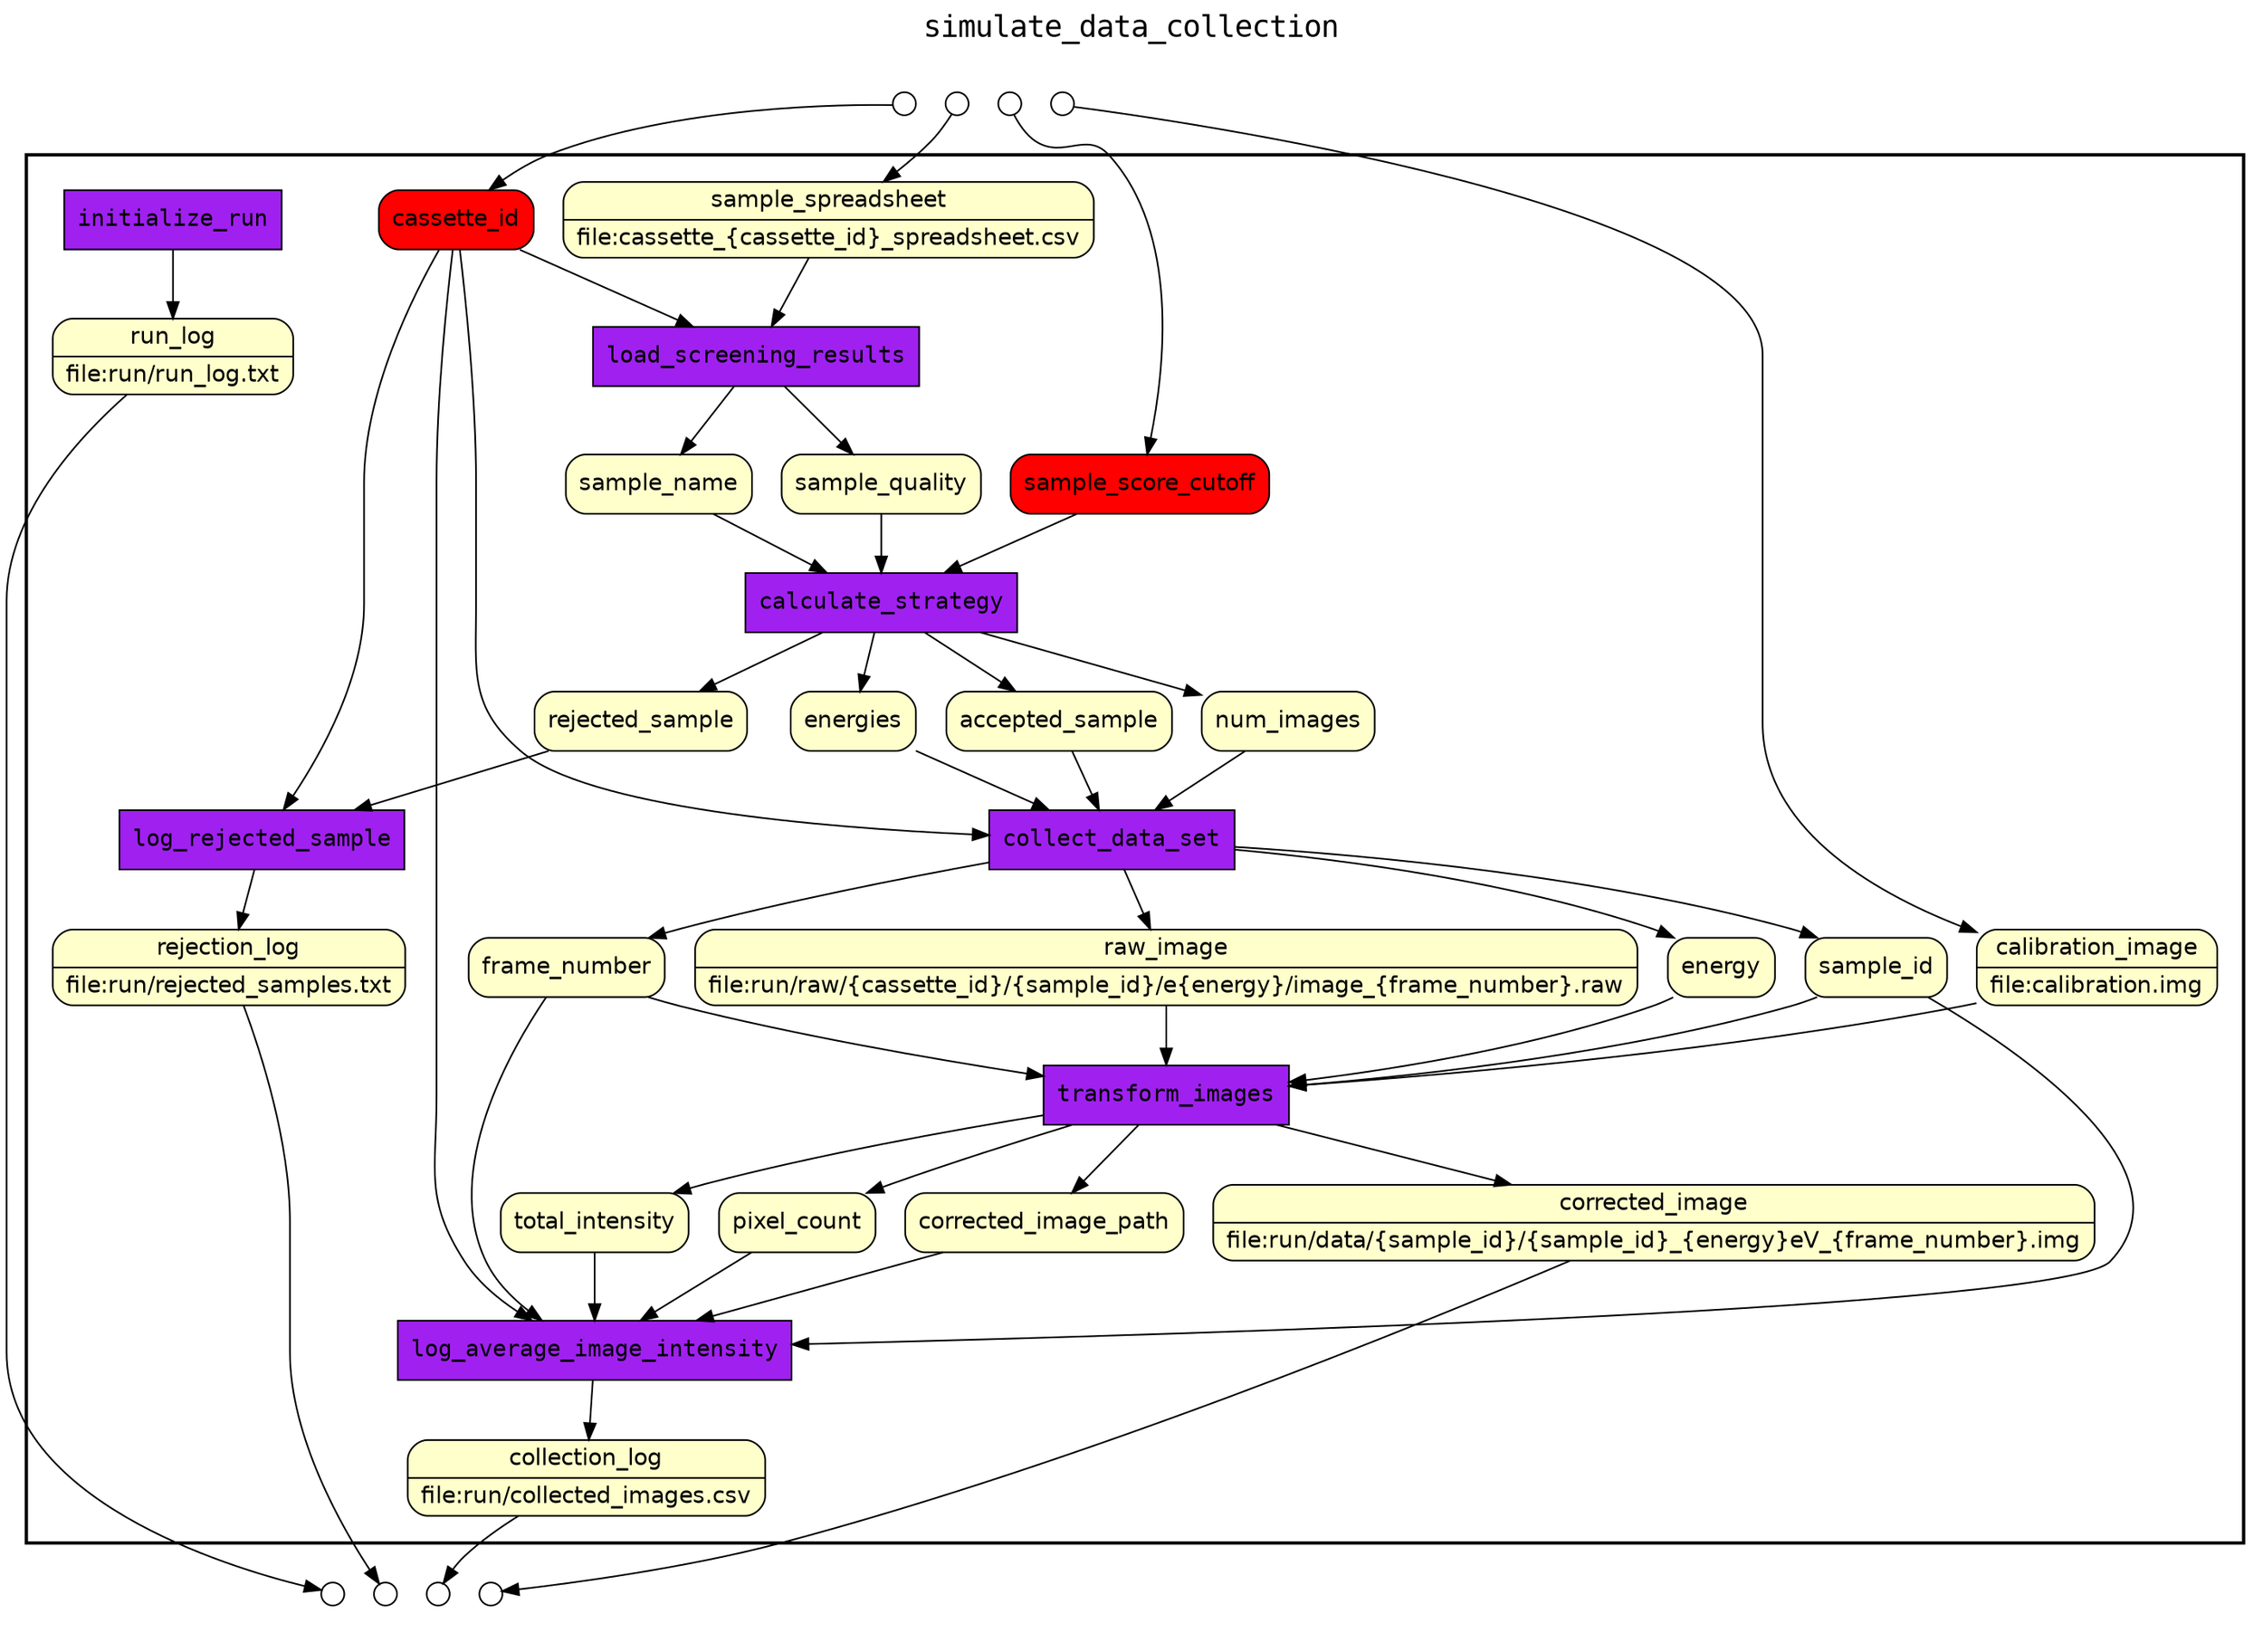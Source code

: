 /* Start of top-level graph */
digraph Workflow {
rankdir=TB


/* Title for graph */
fontname=Courier; fontsize=18; labelloc=t
label=simulate_data_collection

/* Start of double cluster for drawing box around nodes in workflow */
subgraph cluster_workflow_box_outer { label=""; color=black; penwidth=2
subgraph cluster_workflow_box_inner { label=""; color=white


node[shape="box"	peripheries="1"	style="filled"	fontname="Courier"	fillcolor="purple"	]
initialize_run
load_screening_results
calculate_strategy
log_rejected_sample
collect_data_set
transform_images
log_average_image_intensity



node[shape="box"	peripheries="1"	style="rounded,filled"	fontname="Helvetica"	fillcolor="#FFFFCC"	]
corrected_image [shape=record rankdir=LR label="{<f0> corrected_image |<f1> file\:run/data/\{sample_id\}/\{sample_id\}_\{energy\}eV_\{frame_number\}.img}"]
run_log [shape=record rankdir=LR label="{<f0> run_log |<f1> file\:run/run_log.txt}"]
collection_log [shape=record rankdir=LR label="{<f0> collection_log |<f1> file\:run/collected_images.csv}"]
rejection_log [shape=record rankdir=LR label="{<f0> rejection_log |<f1> file\:run/rejected_samples.txt}"]
sample_spreadsheet [shape=record rankdir=LR label="{<f0> sample_spreadsheet |<f1> file\:cassette_\{cassette_id\}_spreadsheet.csv}"]
sample_name
sample_quality
rejected_sample
accepted_sample
num_images
energies
sample_id
energy
frame_number
raw_image [shape=record rankdir=LR label="{<f0> raw_image |<f1> file\:run/raw/\{cassette_id\}/\{sample_id\}/e\{energy\}/image_\{frame_number\}.raw}"]
calibration_image [shape=record rankdir=LR label="{<f0> calibration_image |<f1> file\:calibration.img}"]
corrected_image_path
total_intensity
pixel_count



node[shape="box"	peripheries="1"	style="rounded,filled"	fontname="Helvetica"	fillcolor="#FF0000"	]
cassette_id
sample_score_cutoff



initialize_run -> run_log
load_screening_results -> sample_name
load_screening_results -> sample_quality
cassette_id -> load_screening_results
sample_spreadsheet -> load_screening_results
calculate_strategy -> accepted_sample
calculate_strategy -> rejected_sample
calculate_strategy -> num_images
calculate_strategy -> energies
sample_score_cutoff -> calculate_strategy
sample_name -> calculate_strategy
sample_quality -> calculate_strategy
log_rejected_sample -> rejection_log
cassette_id -> log_rejected_sample
rejected_sample -> log_rejected_sample
collect_data_set -> sample_id
collect_data_set -> energy
collect_data_set -> frame_number
collect_data_set -> raw_image
cassette_id -> collect_data_set
accepted_sample -> collect_data_set
num_images -> collect_data_set
energies -> collect_data_set
transform_images -> corrected_image
transform_images -> corrected_image_path
transform_images -> total_intensity
transform_images -> pixel_count
sample_id -> transform_images
energy -> transform_images
frame_number -> transform_images
raw_image -> transform_images
calibration_image -> transform_images
log_average_image_intensity -> collection_log
cassette_id -> log_average_image_intensity
sample_id -> log_average_image_intensity
frame_number -> log_average_image_intensity
corrected_image_path -> log_average_image_intensity
total_intensity -> log_average_image_intensity
pixel_count -> log_average_image_intensity

}}

/* Hidden double-cluster for grouping workflow input ports */
subgraph cluster_input_ports_group_outer { label=""; color=white
subgraph cluster_input_ports_group_inner { label=""; color=white


node[shape="circle"	width="0.2"	fontname="Helvetica"	fillcolor="#FFFFFF"	peripheries="1"	style="rounded,filled"	]
cassette_id_input_port[label=""]
sample_score_cutoff_input_port[label=""]
sample_spreadsheet_input_port[label=""]
calibration_image_input_port[label=""]


/* End of double-cluster for grouping workflow input ports */
}}

/* Hidden double-cluster for grouping workflow output ports */
subgraph cluster_output_ports_group_outer { label=""; color=white
subgraph cluster_output_ports_group_inner { label=""; color=white


node[shape="circle"	width="0.2"	fontname="Helvetica"	fillcolor="#FFFFFF"	peripheries="1"	style="rounded,filled"	]
corrected_image_output_port[label=""]
run_log_output_port[label=""]
collection_log_output_port[label=""]
rejection_log_output_port[label=""]



/* End of double-cluster for grouping workflow output ports */
}}


/* Edges from input ports to channels */
cassette_id_input_port -> cassette_id
sample_score_cutoff_input_port -> sample_score_cutoff
sample_spreadsheet_input_port -> sample_spreadsheet
calibration_image_input_port -> calibration_image



/* Edges from channels to output ports */
corrected_image -> corrected_image_output_port
run_log -> run_log_output_port
collection_log -> collection_log_output_port
rejection_log -> rejection_log_output_port



/* End of top-level graph */
}
/* Start of top-level graph */
digraph Workflow {
rankdir=TB


/* Title for graph */
fontname=Courier; fontsize=18; labelloc=t
label=simulate_data_collection

/* Start of double cluster for drawing box around nodes in workflow */
subgraph cluster_workflow_box_outer { label=""; color=black; penwidth=2
subgraph cluster_workflow_box_inner { label=""; color=white


node[shape="box"	peripheries="1"	style="filled"	fontname="Courier"	fillcolor="purple"	]
initialize_run
load_screening_results
calculate_strategy
log_rejected_sample
collect_data_set
transform_images
log_average_image_intensity



node[shape="box"	peripheries="1"	style="rounded,filled"	fontname="Helvetica"	fillcolor="#FFFFCC"	]
corrected_image [shape=record rankdir=LR label="{<f0> corrected_image |<f1> file\:run/data/\{sample_id\}/\{sample_id\}_\{energy\}eV_\{frame_number\}.img}"]
run_log [shape=record rankdir=LR label="{<f0> run_log |<f1> file\:run/run_log.txt}"]
collection_log [shape=record rankdir=LR label="{<f0> collection_log |<f1> file\:run/collected_images.csv}"]
rejection_log [shape=record rankdir=LR label="{<f0> rejection_log |<f1> file\:run/rejected_samples.txt}"]
sample_spreadsheet [shape=record rankdir=LR label="{<f0> sample_spreadsheet |<f1> file\:cassette_\{cassette_id\}_spreadsheet.csv}"]
sample_name
sample_quality
rejected_sample
accepted_sample
num_images
energies
sample_id
energy
frame_number
raw_image [shape=record rankdir=LR label="{<f0> raw_image |<f1> file\:run/raw/\{cassette_id\}/\{sample_id\}/e\{energy\}/image_\{frame_number\}.raw}"]
calibration_image [shape=record rankdir=LR label="{<f0> calibration_image |<f1> file\:calibration.img}"]
corrected_image_path
total_intensity
pixel_count



node[shape="box"	peripheries="1"	style="rounded,filled"	fontname="Helvetica"	fillcolor="#FF0000"	]
cassette_id
sample_score_cutoff



initialize_run -> run_log
load_screening_results -> sample_name
load_screening_results -> sample_quality
cassette_id -> load_screening_results
sample_spreadsheet -> load_screening_results
calculate_strategy -> accepted_sample
calculate_strategy -> rejected_sample
calculate_strategy -> num_images
calculate_strategy -> energies
sample_score_cutoff -> calculate_strategy
sample_name -> calculate_strategy
sample_quality -> calculate_strategy
log_rejected_sample -> rejection_log
cassette_id -> log_rejected_sample
rejected_sample -> log_rejected_sample
collect_data_set -> sample_id
collect_data_set -> energy
collect_data_set -> frame_number
collect_data_set -> raw_image
cassette_id -> collect_data_set
accepted_sample -> collect_data_set
num_images -> collect_data_set
energies -> collect_data_set
transform_images -> corrected_image
transform_images -> corrected_image_path
transform_images -> total_intensity
transform_images -> pixel_count
sample_id -> transform_images
energy -> transform_images
frame_number -> transform_images
raw_image -> transform_images
calibration_image -> transform_images
log_average_image_intensity -> collection_log
cassette_id -> log_average_image_intensity
sample_id -> log_average_image_intensity
frame_number -> log_average_image_intensity
corrected_image_path -> log_average_image_intensity
total_intensity -> log_average_image_intensity
pixel_count -> log_average_image_intensity

}}

/* Hidden double-cluster for grouping workflow input ports */
subgraph cluster_input_ports_group_outer { label=""; color=white
subgraph cluster_input_ports_group_inner { label=""; color=white


node[shape="circle"	width="0.2"	fontname="Helvetica"	fillcolor="#FFFFFF"	peripheries="1"	style="rounded,filled"	]
cassette_id_input_port[label=""]
sample_score_cutoff_input_port[label=""]
sample_spreadsheet_input_port[label=""]
calibration_image_input_port[label=""]


/* End of double-cluster for grouping workflow input ports */
}}

/* Hidden double-cluster for grouping workflow output ports */
subgraph cluster_output_ports_group_outer { label=""; color=white
subgraph cluster_output_ports_group_inner { label=""; color=white


node[shape="circle"	width="0.2"	fontname="Helvetica"	fillcolor="#FFFFFF"	peripheries="1"	style="rounded,filled"	]
corrected_image_output_port[label=""]
run_log_output_port[label=""]
collection_log_output_port[label=""]
rejection_log_output_port[label=""]



/* End of double-cluster for grouping workflow output ports */
}}


/* Edges from input ports to channels */
cassette_id_input_port -> cassette_id
sample_score_cutoff_input_port -> sample_score_cutoff
sample_spreadsheet_input_port -> sample_spreadsheet
calibration_image_input_port -> calibration_image



/* Edges from channels to output ports */
corrected_image -> corrected_image_output_port
run_log -> run_log_output_port
collection_log -> collection_log_output_port
rejection_log -> rejection_log_output_port



/* End of top-level graph */
}
/* Start of top-level graph */
digraph Workflow {
rankdir=TB


/* Title for graph */
fontname=Courier; fontsize=18; labelloc=t
label=simulate_data_collection

/* Start of double cluster for drawing box around nodes in workflow */
subgraph cluster_workflow_box_outer { label=""; color=black; penwidth=2
subgraph cluster_workflow_box_inner { label=""; color=white


node[shape="box"	peripheries="1"	style="filled"	fontname="Courier"	fillcolor="purple"	]
initialize_run
load_screening_results
calculate_strategy
log_rejected_sample
collect_data_set
transform_images
log_average_image_intensity



node[shape="box"	peripheries="1"	style="rounded,filled"	fontname="Helvetica"	fillcolor="#FFFFCC"	]
corrected_image [shape=record rankdir=LR label="{<f0> corrected_image |<f1> file\:run/data/\{sample_id\}/\{sample_id\}_\{energy\}eV_\{frame_number\}.img}"]
run_log [shape=record rankdir=LR label="{<f0> run_log |<f1> file\:run/run_log.txt}"]
collection_log [shape=record rankdir=LR label="{<f0> collection_log |<f1> file\:run/collected_images.csv}"]
rejection_log [shape=record rankdir=LR label="{<f0> rejection_log |<f1> file\:run/rejected_samples.txt}"]
sample_spreadsheet [shape=record rankdir=LR label="{<f0> sample_spreadsheet |<f1> file\:cassette_\{cassette_id\}_spreadsheet.csv}"]
sample_name
sample_quality
rejected_sample
accepted_sample
num_images
energies
sample_id
energy
frame_number
raw_image [shape=record rankdir=LR label="{<f0> raw_image |<f1> file\:run/raw/\{cassette_id\}/\{sample_id\}/e\{energy\}/image_\{frame_number\}.raw}"]
calibration_image [shape=record rankdir=LR label="{<f0> calibration_image |<f1> file\:calibration.img}"]
corrected_image_path
total_intensity
pixel_count



node[shape="box"	peripheries="1"	style="rounded,filled"	fontname="Helvetica"	fillcolor="#FF0000"	]
cassette_id
sample_score_cutoff



initialize_run -> run_log
load_screening_results -> sample_name
load_screening_results -> sample_quality
cassette_id -> load_screening_results
sample_spreadsheet -> load_screening_results
calculate_strategy -> accepted_sample
calculate_strategy -> rejected_sample
calculate_strategy -> num_images
calculate_strategy -> energies
sample_score_cutoff -> calculate_strategy
sample_name -> calculate_strategy
sample_quality -> calculate_strategy
log_rejected_sample -> rejection_log
cassette_id -> log_rejected_sample
rejected_sample -> log_rejected_sample
collect_data_set -> sample_id
collect_data_set -> energy
collect_data_set -> frame_number
collect_data_set -> raw_image
cassette_id -> collect_data_set
accepted_sample -> collect_data_set
num_images -> collect_data_set
energies -> collect_data_set
transform_images -> corrected_image
transform_images -> corrected_image_path
transform_images -> total_intensity
transform_images -> pixel_count
sample_id -> transform_images
energy -> transform_images
frame_number -> transform_images
raw_image -> transform_images
calibration_image -> transform_images
log_average_image_intensity -> collection_log
cassette_id -> log_average_image_intensity
sample_id -> log_average_image_intensity
frame_number -> log_average_image_intensity
corrected_image_path -> log_average_image_intensity
total_intensity -> log_average_image_intensity
pixel_count -> log_average_image_intensity

}}

/* Hidden double-cluster for grouping workflow input ports */
subgraph cluster_input_ports_group_outer { label=""; color=white
subgraph cluster_input_ports_group_inner { label=""; color=white


node[shape="circle"	width="0.2"	fontname="Helvetica"	fillcolor="#FFFFFF"	peripheries="1"	style="rounded,filled"	]
cassette_id_input_port[label=""]
sample_score_cutoff_input_port[label=""]
sample_spreadsheet_input_port[label=""]
calibration_image_input_port[label=""]


/* End of double-cluster for grouping workflow input ports */
}}

/* Hidden double-cluster for grouping workflow output ports */
subgraph cluster_output_ports_group_outer { label=""; color=white
subgraph cluster_output_ports_group_inner { label=""; color=white


node[shape="circle"	width="0.2"	fontname="Helvetica"	fillcolor="#FFFFFF"	peripheries="1"	style="rounded,filled"	]
corrected_image_output_port[label=""]
run_log_output_port[label=""]
collection_log_output_port[label=""]
rejection_log_output_port[label=""]



/* End of double-cluster for grouping workflow output ports */
}}


/* Edges from input ports to channels */
cassette_id_input_port -> cassette_id
sample_score_cutoff_input_port -> sample_score_cutoff
sample_spreadsheet_input_port -> sample_spreadsheet
calibration_image_input_port -> calibration_image



/* Edges from channels to output ports */
corrected_image -> corrected_image_output_port
run_log -> run_log_output_port
collection_log -> collection_log_output_port
rejection_log -> rejection_log_output_port



/* End of top-level graph */
}
/* Start of top-level graph */
digraph Workflow {
rankdir=TB


/* Title for graph */
fontname=Courier; fontsize=18; labelloc=t
label=simulate_data_collection

/* Start of double cluster for drawing box around nodes in workflow */
subgraph cluster_workflow_box_outer { label=""; color=black; penwidth=2
subgraph cluster_workflow_box_inner { label=""; color=white


node[shape="box"	peripheries="1"	style="filled"	fontname="Courier"	fillcolor="purple"	]
initialize_run
load_screening_results
calculate_strategy
log_rejected_sample
collect_data_set
transform_images
log_average_image_intensity



node[shape="box"	peripheries="1"	style="rounded,filled"	fontname="Helvetica"	fillcolor="#FFFFCC"	]
corrected_image [shape=record rankdir=LR label="{<f0> corrected_image |<f1> file\:run/data/\{sample_id\}/\{sample_id\}_\{energy\}eV_\{frame_number\}.img}"]
run_log [shape=record rankdir=LR label="{<f0> run_log |<f1> file\:run/run_log.txt}"]
collection_log [shape=record rankdir=LR label="{<f0> collection_log |<f1> file\:run/collected_images.csv}"]
rejection_log [shape=record rankdir=LR label="{<f0> rejection_log |<f1> file\:run/rejected_samples.txt}"]
sample_spreadsheet [shape=record rankdir=LR label="{<f0> sample_spreadsheet |<f1> file\:cassette_\{cassette_id\}_spreadsheet.csv}"]
sample_name
sample_quality
rejected_sample
accepted_sample
num_images
energies
sample_id
energy
frame_number
raw_image [shape=record rankdir=LR label="{<f0> raw_image |<f1> file\:run/raw/\{cassette_id\}/\{sample_id\}/e\{energy\}/image_\{frame_number\}.raw}"]
calibration_image [shape=record rankdir=LR label="{<f0> calibration_image |<f1> file\:calibration.img}"]
corrected_image_path
total_intensity
pixel_count



node[shape="box"	peripheries="1"	style="rounded,filled"	fontname="Helvetica"	fillcolor="#FF0000"	]
cassette_id
sample_score_cutoff



initialize_run -> run_log
load_screening_results -> sample_name
load_screening_results -> sample_quality
cassette_id -> load_screening_results
sample_spreadsheet -> load_screening_results
calculate_strategy -> accepted_sample
calculate_strategy -> rejected_sample
calculate_strategy -> num_images
calculate_strategy -> energies
sample_score_cutoff -> calculate_strategy
sample_name -> calculate_strategy
sample_quality -> calculate_strategy
log_rejected_sample -> rejection_log
cassette_id -> log_rejected_sample
rejected_sample -> log_rejected_sample
collect_data_set -> sample_id
collect_data_set -> energy
collect_data_set -> frame_number
collect_data_set -> raw_image
cassette_id -> collect_data_set
accepted_sample -> collect_data_set
num_images -> collect_data_set
energies -> collect_data_set
transform_images -> corrected_image
transform_images -> corrected_image_path
transform_images -> total_intensity
transform_images -> pixel_count
sample_id -> transform_images
energy -> transform_images
frame_number -> transform_images
raw_image -> transform_images
calibration_image -> transform_images
log_average_image_intensity -> collection_log
cassette_id -> log_average_image_intensity
sample_id -> log_average_image_intensity
frame_number -> log_average_image_intensity
corrected_image_path -> log_average_image_intensity
total_intensity -> log_average_image_intensity
pixel_count -> log_average_image_intensity

}}

/* Hidden double-cluster for grouping workflow input ports */
subgraph cluster_input_ports_group_outer { label=""; color=white
subgraph cluster_input_ports_group_inner { label=""; color=white


node[shape="circle"	width="0.2"	fontname="Helvetica"	fillcolor="#FFFFFF"	peripheries="1"	style="rounded,filled"	]
cassette_id_input_port[label=""]
sample_score_cutoff_input_port[label=""]
sample_spreadsheet_input_port[label=""]
calibration_image_input_port[label=""]


/* End of double-cluster for grouping workflow input ports */
}}

/* Hidden double-cluster for grouping workflow output ports */
subgraph cluster_output_ports_group_outer { label=""; color=white
subgraph cluster_output_ports_group_inner { label=""; color=white


node[shape="circle"	width="0.2"	fontname="Helvetica"	fillcolor="#FFFFFF"	peripheries="1"	style="rounded,filled"	]
corrected_image_output_port[label=""]
run_log_output_port[label=""]
collection_log_output_port[label=""]
rejection_log_output_port[label=""]



/* End of double-cluster for grouping workflow output ports */
}}


/* Edges from input ports to channels */
cassette_id_input_port -> cassette_id
sample_score_cutoff_input_port -> sample_score_cutoff
sample_spreadsheet_input_port -> sample_spreadsheet
calibration_image_input_port -> calibration_image



/* Edges from channels to output ports */
corrected_image -> corrected_image_output_port
run_log -> run_log_output_port
collection_log -> collection_log_output_port
rejection_log -> rejection_log_output_port



/* End of top-level graph */
}
/* Start of top-level graph */
digraph Workflow {
rankdir=TB


/* Title for graph */
fontname=Courier; fontsize=18; labelloc=t
label=simulate_data_collection

/* Start of double cluster for drawing box around nodes in workflow */
subgraph cluster_workflow_box_outer { label=""; color=black; penwidth=2
subgraph cluster_workflow_box_inner { label=""; color=white


node[shape="box"	peripheries="1"	style="filled"	fontname="Courier"	fillcolor="purple"	]
initialize_run
load_screening_results
calculate_strategy
log_rejected_sample
collect_data_set
transform_images
log_average_image_intensity



node[shape="box"	peripheries="1"	style="rounded,filled"	fontname="Helvetica"	fillcolor="#FFFFCC"	]
corrected_image [shape=record rankdir=LR label="{<f0> corrected_image |<f1> file\:run/data/\{sample_id\}/\{sample_id\}_\{energy\}eV_\{frame_number\}.img}"]
run_log [shape=record rankdir=LR label="{<f0> run_log |<f1> file\:run/run_log.txt}"]
collection_log [shape=record rankdir=LR label="{<f0> collection_log |<f1> file\:run/collected_images.csv}"]
rejection_log [shape=record rankdir=LR label="{<f0> rejection_log |<f1> file\:run/rejected_samples.txt}"]
sample_spreadsheet [shape=record rankdir=LR label="{<f0> sample_spreadsheet |<f1> file\:cassette_\{cassette_id\}_spreadsheet.csv}"]
sample_name
sample_quality
rejected_sample
accepted_sample
num_images
energies
sample_id
energy
frame_number
raw_image [shape=record rankdir=LR label="{<f0> raw_image |<f1> file\:run/raw/\{cassette_id\}/\{sample_id\}/e\{energy\}/image_\{frame_number\}.raw}"]
calibration_image [shape=record rankdir=LR label="{<f0> calibration_image |<f1> file\:calibration.img}"]
corrected_image_path
total_intensity
pixel_count



node[shape="box"	peripheries="1"	style="rounded,filled"	fontname="Helvetica"	fillcolor="#FF0000"	]
cassette_id
sample_score_cutoff



initialize_run -> run_log
load_screening_results -> sample_name
load_screening_results -> sample_quality
cassette_id -> load_screening_results
sample_spreadsheet -> load_screening_results
calculate_strategy -> accepted_sample
calculate_strategy -> rejected_sample
calculate_strategy -> num_images
calculate_strategy -> energies
sample_score_cutoff -> calculate_strategy
sample_name -> calculate_strategy
sample_quality -> calculate_strategy
log_rejected_sample -> rejection_log
cassette_id -> log_rejected_sample
rejected_sample -> log_rejected_sample
collect_data_set -> sample_id
collect_data_set -> energy
collect_data_set -> frame_number
collect_data_set -> raw_image
cassette_id -> collect_data_set
accepted_sample -> collect_data_set
num_images -> collect_data_set
energies -> collect_data_set
transform_images -> corrected_image
transform_images -> corrected_image_path
transform_images -> total_intensity
transform_images -> pixel_count
sample_id -> transform_images
energy -> transform_images
frame_number -> transform_images
raw_image -> transform_images
calibration_image -> transform_images
log_average_image_intensity -> collection_log
cassette_id -> log_average_image_intensity
sample_id -> log_average_image_intensity
frame_number -> log_average_image_intensity
corrected_image_path -> log_average_image_intensity
total_intensity -> log_average_image_intensity
pixel_count -> log_average_image_intensity

}}

/* Hidden double-cluster for grouping workflow input ports */
subgraph cluster_input_ports_group_outer { label=""; color=white
subgraph cluster_input_ports_group_inner { label=""; color=white


node[shape="circle"	width="0.2"	fontname="Helvetica"	fillcolor="#FFFFFF"	peripheries="1"	style="rounded,filled"	]
cassette_id_input_port[label=""]
sample_score_cutoff_input_port[label=""]
sample_spreadsheet_input_port[label=""]
calibration_image_input_port[label=""]


/* End of double-cluster for grouping workflow input ports */
}}

/* Hidden double-cluster for grouping workflow output ports */
subgraph cluster_output_ports_group_outer { label=""; color=white
subgraph cluster_output_ports_group_inner { label=""; color=white


node[shape="circle"	width="0.2"	fontname="Helvetica"	fillcolor="#FFFFFF"	peripheries="1"	style="rounded,filled"	]
corrected_image_output_port[label=""]
run_log_output_port[label=""]
collection_log_output_port[label=""]
rejection_log_output_port[label=""]



/* End of double-cluster for grouping workflow output ports */
}}


/* Edges from input ports to channels */
cassette_id_input_port -> cassette_id
sample_score_cutoff_input_port -> sample_score_cutoff
sample_spreadsheet_input_port -> sample_spreadsheet
calibration_image_input_port -> calibration_image



/* Edges from channels to output ports */
corrected_image -> corrected_image_output_port
run_log -> run_log_output_port
collection_log -> collection_log_output_port
rejection_log -> rejection_log_output_port



/* End of top-level graph */
}
/* Start of top-level graph */
digraph Workflow {
rankdir=TB


/* Title for graph */
fontname=Courier; fontsize=18; labelloc=t
label=simulate_data_collection

/* Start of double cluster for drawing box around nodes in workflow */
subgraph cluster_workflow_box_outer { label=""; color=black; penwidth=2
subgraph cluster_workflow_box_inner { label=""; color=white


node[shape="box"	peripheries="1"	style="filled"	fontname="Courier"	fillcolor="purple"	]
initialize_run
load_screening_results
calculate_strategy
log_rejected_sample
collect_data_set
transform_images
log_average_image_intensity



node[shape="box"	peripheries="1"	style="rounded,filled"	fontname="Helvetica"	fillcolor="#FFFFCC"	]
corrected_image [shape=record rankdir=LR label="{<f0> corrected_image |<f1> file\:run/data/\{sample_id\}/\{sample_id\}_\{energy\}eV_\{frame_number\}.img}"]
run_log [shape=record rankdir=LR label="{<f0> run_log |<f1> file\:run/run_log.txt}"]
collection_log [shape=record rankdir=LR label="{<f0> collection_log |<f1> file\:run/collected_images.csv}"]
rejection_log [shape=record rankdir=LR label="{<f0> rejection_log |<f1> file\:run/rejected_samples.txt}"]
sample_spreadsheet [shape=record rankdir=LR label="{<f0> sample_spreadsheet |<f1> file\:cassette_\{cassette_id\}_spreadsheet.csv}"]
sample_name
sample_quality
rejected_sample
accepted_sample
num_images
energies
sample_id
energy
frame_number
raw_image [shape=record rankdir=LR label="{<f0> raw_image |<f1> file\:run/raw/\{cassette_id\}/\{sample_id\}/e\{energy\}/image_\{frame_number\}.raw}"]
calibration_image [shape=record rankdir=LR label="{<f0> calibration_image |<f1> file\:calibration.img}"]
corrected_image_path
total_intensity
pixel_count



node[shape="box"	peripheries="1"	style="rounded,filled"	fontname="Helvetica"	fillcolor="#FF0000"	]
cassette_id
sample_score_cutoff



initialize_run -> run_log
load_screening_results -> sample_name
load_screening_results -> sample_quality
cassette_id -> load_screening_results
sample_spreadsheet -> load_screening_results
calculate_strategy -> accepted_sample
calculate_strategy -> rejected_sample
calculate_strategy -> num_images
calculate_strategy -> energies
sample_score_cutoff -> calculate_strategy
sample_name -> calculate_strategy
sample_quality -> calculate_strategy
log_rejected_sample -> rejection_log
cassette_id -> log_rejected_sample
rejected_sample -> log_rejected_sample
collect_data_set -> sample_id
collect_data_set -> energy
collect_data_set -> frame_number
collect_data_set -> raw_image
cassette_id -> collect_data_set
accepted_sample -> collect_data_set
num_images -> collect_data_set
energies -> collect_data_set
transform_images -> corrected_image
transform_images -> corrected_image_path
transform_images -> total_intensity
transform_images -> pixel_count
sample_id -> transform_images
energy -> transform_images
frame_number -> transform_images
raw_image -> transform_images
calibration_image -> transform_images
log_average_image_intensity -> collection_log
cassette_id -> log_average_image_intensity
sample_id -> log_average_image_intensity
frame_number -> log_average_image_intensity
corrected_image_path -> log_average_image_intensity
total_intensity -> log_average_image_intensity
pixel_count -> log_average_image_intensity

}}

/* Hidden double-cluster for grouping workflow input ports */
subgraph cluster_input_ports_group_outer { label=""; color=white
subgraph cluster_input_ports_group_inner { label=""; color=white


node[shape="circle"	width="0.2"	fontname="Helvetica"	fillcolor="#FFFFFF"	peripheries="1"	style="rounded,filled"	]
cassette_id_input_port[label=""]
sample_score_cutoff_input_port[label=""]
sample_spreadsheet_input_port[label=""]
calibration_image_input_port[label=""]


/* End of double-cluster for grouping workflow input ports */
}}

/* Hidden double-cluster for grouping workflow output ports */
subgraph cluster_output_ports_group_outer { label=""; color=white
subgraph cluster_output_ports_group_inner { label=""; color=white


node[shape="circle"	width="0.2"	fontname="Helvetica"	fillcolor="#FFFFFF"	peripheries="1"	style="rounded,filled"	]
corrected_image_output_port[label=""]
run_log_output_port[label=""]
collection_log_output_port[label=""]
rejection_log_output_port[label=""]



/* End of double-cluster for grouping workflow output ports */
}}


/* Edges from input ports to channels */
cassette_id_input_port -> cassette_id
sample_score_cutoff_input_port -> sample_score_cutoff
sample_spreadsheet_input_port -> sample_spreadsheet
calibration_image_input_port -> calibration_image



/* Edges from channels to output ports */
corrected_image -> corrected_image_output_port
run_log -> run_log_output_port
collection_log -> collection_log_output_port
rejection_log -> rejection_log_output_port



/* End of top-level graph */
}
/* Start of top-level graph */
digraph Workflow {
rankdir=TB


/* Title for graph */
fontname=Courier; fontsize=18; labelloc=t
label=simulate_data_collection

/* Start of double cluster for drawing box around nodes in workflow */
subgraph cluster_workflow_box_outer { label=""; color=black; penwidth=2
subgraph cluster_workflow_box_inner { label=""; color=white


node[shape="box"	peripheries="1"	style="filled"	fontname="Courier"	fillcolor="purple"	]
initialize_run
load_screening_results
calculate_strategy
log_rejected_sample
collect_data_set
transform_images
log_average_image_intensity



node[shape="box"	peripheries="1"	style="rounded,filled"	fontname="Helvetica"	fillcolor="#FFFFCC"	]
corrected_image [shape=record rankdir=LR label="{<f0> corrected_image |<f1> file\:run/data/\{sample_id\}/\{sample_id\}_\{energy\}eV_\{frame_number\}.img}"]
run_log [shape=record rankdir=LR label="{<f0> run_log |<f1> file\:run/run_log.txt}"]
collection_log [shape=record rankdir=LR label="{<f0> collection_log |<f1> file\:run/collected_images.csv}"]
rejection_log [shape=record rankdir=LR label="{<f0> rejection_log |<f1> file\:run/rejected_samples.txt}"]
sample_spreadsheet [shape=record rankdir=LR label="{<f0> sample_spreadsheet |<f1> file\:cassette_\{cassette_id\}_spreadsheet.csv}"]
sample_name
sample_quality
rejected_sample
accepted_sample
num_images
energies
sample_id
energy
frame_number
raw_image [shape=record rankdir=LR label="{<f0> raw_image |<f1> file\:run/raw/\{cassette_id\}/\{sample_id\}/e\{energy\}/image_\{frame_number\}.raw}"]
calibration_image [shape=record rankdir=LR label="{<f0> calibration_image |<f1> file\:calibration.img}"]
corrected_image_path
total_intensity
pixel_count



node[shape="box"	peripheries="1"	style="rounded,filled"	fontname="Helvetica"	fillcolor="#FF0000"	]
cassette_id
sample_score_cutoff



initialize_run -> run_log
load_screening_results -> sample_name
load_screening_results -> sample_quality
cassette_id -> load_screening_results
sample_spreadsheet -> load_screening_results
calculate_strategy -> accepted_sample
calculate_strategy -> rejected_sample
calculate_strategy -> num_images
calculate_strategy -> energies
sample_score_cutoff -> calculate_strategy
sample_name -> calculate_strategy
sample_quality -> calculate_strategy
log_rejected_sample -> rejection_log
cassette_id -> log_rejected_sample
rejected_sample -> log_rejected_sample
collect_data_set -> sample_id
collect_data_set -> energy
collect_data_set -> frame_number
collect_data_set -> raw_image
cassette_id -> collect_data_set
accepted_sample -> collect_data_set
num_images -> collect_data_set
energies -> collect_data_set
transform_images -> corrected_image
transform_images -> corrected_image_path
transform_images -> total_intensity
transform_images -> pixel_count
sample_id -> transform_images
energy -> transform_images
frame_number -> transform_images
raw_image -> transform_images
calibration_image -> transform_images
log_average_image_intensity -> collection_log
cassette_id -> log_average_image_intensity
sample_id -> log_average_image_intensity
frame_number -> log_average_image_intensity
corrected_image_path -> log_average_image_intensity
total_intensity -> log_average_image_intensity
pixel_count -> log_average_image_intensity

}}

/* Hidden double-cluster for grouping workflow input ports */
subgraph cluster_input_ports_group_outer { label=""; color=white
subgraph cluster_input_ports_group_inner { label=""; color=white


node[shape="circle"	width="0.2"	fontname="Helvetica"	fillcolor="#FFFFFF"	peripheries="1"	style="rounded,filled"	]
cassette_id_input_port[label=""]
sample_score_cutoff_input_port[label=""]
sample_spreadsheet_input_port[label=""]
calibration_image_input_port[label=""]


/* End of double-cluster for grouping workflow input ports */
}}

/* Hidden double-cluster for grouping workflow output ports */
subgraph cluster_output_ports_group_outer { label=""; color=white
subgraph cluster_output_ports_group_inner { label=""; color=white


node[shape="circle"	width="0.2"	fontname="Helvetica"	fillcolor="#FFFFFF"	peripheries="1"	style="rounded,filled"	]
corrected_image_output_port[label=""]
run_log_output_port[label=""]
collection_log_output_port[label=""]
rejection_log_output_port[label=""]



/* End of double-cluster for grouping workflow output ports */
}}


/* Edges from input ports to channels */
cassette_id_input_port -> cassette_id
sample_score_cutoff_input_port -> sample_score_cutoff
sample_spreadsheet_input_port -> sample_spreadsheet
calibration_image_input_port -> calibration_image



/* Edges from channels to output ports */
corrected_image -> corrected_image_output_port
run_log -> run_log_output_port
collection_log -> collection_log_output_port
rejection_log -> rejection_log_output_port



/* End of top-level graph */
}
/* Start of top-level graph */
digraph Workflow {
rankdir=TB


/* Title for graph */
fontname=Courier; fontsize=18; labelloc=t
label=simulate_data_collection

/* Start of double cluster for drawing box around nodes in workflow */
subgraph cluster_workflow_box_outer { label=""; color=black; penwidth=2
subgraph cluster_workflow_box_inner { label=""; color=white


node[shape="box"	peripheries="1"	style="filled"	fontname="Courier"	fillcolor="purple"	]
initialize_run
load_screening_results
calculate_strategy
log_rejected_sample
collect_data_set
transform_images
log_average_image_intensity



node[shape="box"	peripheries="1"	style="rounded,filled"	fontname="Helvetica"	fillcolor="#FFFFCC"	]
corrected_image [shape=record rankdir=LR label="{<f0> corrected_image |<f1> file\:run/data/\{sample_id\}/\{sample_id\}_\{energy\}eV_\{frame_number\}.img}"]
run_log [shape=record rankdir=LR label="{<f0> run_log |<f1> file\:run/run_log.txt}"]
collection_log [shape=record rankdir=LR label="{<f0> collection_log |<f1> file\:run/collected_images.csv}"]
rejection_log [shape=record rankdir=LR label="{<f0> rejection_log |<f1> file\:run/rejected_samples.txt}"]
sample_spreadsheet [shape=record rankdir=LR label="{<f0> sample_spreadsheet |<f1> file\:cassette_\{cassette_id\}_spreadsheet.csv}"]
sample_name
sample_quality
rejected_sample
accepted_sample
num_images
energies
sample_id
energy
frame_number
raw_image [shape=record rankdir=LR label="{<f0> raw_image |<f1> file\:run/raw/\{cassette_id\}/\{sample_id\}/e\{energy\}/image_\{frame_number\}.raw}"]
calibration_image [shape=record rankdir=LR label="{<f0> calibration_image |<f1> file\:calibration.img}"]
corrected_image_path
total_intensity
pixel_count



node[shape="box"	peripheries="1"	style="rounded,filled"	fontname="Helvetica"	fillcolor="#FF0000"	]
cassette_id
sample_score_cutoff



initialize_run -> run_log
load_screening_results -> sample_name
load_screening_results -> sample_quality
cassette_id -> load_screening_results
sample_spreadsheet -> load_screening_results
calculate_strategy -> accepted_sample
calculate_strategy -> rejected_sample
calculate_strategy -> num_images
calculate_strategy -> energies
sample_score_cutoff -> calculate_strategy
sample_name -> calculate_strategy
sample_quality -> calculate_strategy
log_rejected_sample -> rejection_log
cassette_id -> log_rejected_sample
rejected_sample -> log_rejected_sample
collect_data_set -> sample_id
collect_data_set -> energy
collect_data_set -> frame_number
collect_data_set -> raw_image
cassette_id -> collect_data_set
accepted_sample -> collect_data_set
num_images -> collect_data_set
energies -> collect_data_set
transform_images -> corrected_image
transform_images -> corrected_image_path
transform_images -> total_intensity
transform_images -> pixel_count
sample_id -> transform_images
energy -> transform_images
frame_number -> transform_images
raw_image -> transform_images
calibration_image -> transform_images
log_average_image_intensity -> collection_log
cassette_id -> log_average_image_intensity
sample_id -> log_average_image_intensity
frame_number -> log_average_image_intensity
corrected_image_path -> log_average_image_intensity
total_intensity -> log_average_image_intensity
pixel_count -> log_average_image_intensity

}}

/* Hidden double-cluster for grouping workflow input ports */
subgraph cluster_input_ports_group_outer { label=""; color=white
subgraph cluster_input_ports_group_inner { label=""; color=white


node[shape="circle"	width="0.2"	fontname="Helvetica"	fillcolor="#FFFFFF"	peripheries="1"	style="rounded,filled"	]
cassette_id_input_port[label=""]
sample_score_cutoff_input_port[label=""]
sample_spreadsheet_input_port[label=""]
calibration_image_input_port[label=""]


/* End of double-cluster for grouping workflow input ports */
}}

/* Hidden double-cluster for grouping workflow output ports */
subgraph cluster_output_ports_group_outer { label=""; color=white
subgraph cluster_output_ports_group_inner { label=""; color=white


node[shape="circle"	width="0.2"	fontname="Helvetica"	fillcolor="#FFFFFF"	peripheries="1"	style="rounded,filled"	]
corrected_image_output_port[label=""]
run_log_output_port[label=""]
collection_log_output_port[label=""]
rejection_log_output_port[label=""]



/* End of double-cluster for grouping workflow output ports */
}}


/* Edges from input ports to channels */
cassette_id_input_port -> cassette_id
sample_score_cutoff_input_port -> sample_score_cutoff
sample_spreadsheet_input_port -> sample_spreadsheet
calibration_image_input_port -> calibration_image



/* Edges from channels to output ports */
corrected_image -> corrected_image_output_port
run_log -> run_log_output_port
collection_log -> collection_log_output_port
rejection_log -> rejection_log_output_port



/* End of top-level graph */
}
/* Start of top-level graph */
digraph Workflow {
rankdir=TB


/* Title for graph */
fontname=Courier; fontsize=18; labelloc=t
label=simulate_data_collection

/* Start of double cluster for drawing box around nodes in workflow */
subgraph cluster_workflow_box_outer { label=""; color=black; penwidth=2
subgraph cluster_workflow_box_inner { label=""; color=white


node[shape="box"	peripheries="1"	style="filled"	fontname="Courier"	fillcolor="purple"	]
initialize_run
load_screening_results
calculate_strategy
log_rejected_sample
collect_data_set
transform_images
log_average_image_intensity



node[shape="box"	peripheries="1"	style="rounded,filled"	fontname="Helvetica"	fillcolor="#FFFFCC"	]
corrected_image [shape=record rankdir=LR label="{<f0> corrected_image |<f1> file\:run/data/\{sample_id\}/\{sample_id\}_\{energy\}eV_\{frame_number\}.img}"]
run_log [shape=record rankdir=LR label="{<f0> run_log |<f1> file\:run/run_log.txt}"]
collection_log [shape=record rankdir=LR label="{<f0> collection_log |<f1> file\:run/collected_images.csv}"]
rejection_log [shape=record rankdir=LR label="{<f0> rejection_log |<f1> file\:run/rejected_samples.txt}"]
sample_spreadsheet [shape=record rankdir=LR label="{<f0> sample_spreadsheet |<f1> file\:cassette_\{cassette_id\}_spreadsheet.csv}"]
sample_name
sample_quality
rejected_sample
accepted_sample
num_images
energies
sample_id
energy
frame_number
raw_image [shape=record rankdir=LR label="{<f0> raw_image |<f1> file\:run/raw/\{cassette_id\}/\{sample_id\}/e\{energy\}/image_\{frame_number\}.raw}"]
calibration_image [shape=record rankdir=LR label="{<f0> calibration_image |<f1> file\:calibration.img}"]
corrected_image_path
total_intensity
pixel_count



node[shape="box"	peripheries="1"	style="rounded,filled"	fontname="Helvetica"	fillcolor="#FF0000"	]
cassette_id
sample_score_cutoff



initialize_run -> run_log
load_screening_results -> sample_name
load_screening_results -> sample_quality
cassette_id -> load_screening_results
sample_spreadsheet -> load_screening_results
calculate_strategy -> accepted_sample
calculate_strategy -> rejected_sample
calculate_strategy -> num_images
calculate_strategy -> energies
sample_score_cutoff -> calculate_strategy
sample_name -> calculate_strategy
sample_quality -> calculate_strategy
log_rejected_sample -> rejection_log
cassette_id -> log_rejected_sample
rejected_sample -> log_rejected_sample
collect_data_set -> sample_id
collect_data_set -> energy
collect_data_set -> frame_number
collect_data_set -> raw_image
cassette_id -> collect_data_set
accepted_sample -> collect_data_set
num_images -> collect_data_set
energies -> collect_data_set
transform_images -> corrected_image
transform_images -> corrected_image_path
transform_images -> total_intensity
transform_images -> pixel_count
sample_id -> transform_images
energy -> transform_images
frame_number -> transform_images
raw_image -> transform_images
calibration_image -> transform_images
log_average_image_intensity -> collection_log
cassette_id -> log_average_image_intensity
sample_id -> log_average_image_intensity
frame_number -> log_average_image_intensity
corrected_image_path -> log_average_image_intensity
total_intensity -> log_average_image_intensity
pixel_count -> log_average_image_intensity

}}

/* Hidden double-cluster for grouping workflow input ports */
subgraph cluster_input_ports_group_outer { label=""; color=white
subgraph cluster_input_ports_group_inner { label=""; color=white


node[shape="circle"	width="0.2"	fontname="Helvetica"	fillcolor="#FFFFFF"	peripheries="1"	style="rounded,filled"	]
cassette_id_input_port[label=""]
sample_score_cutoff_input_port[label=""]
sample_spreadsheet_input_port[label=""]
calibration_image_input_port[label=""]


/* End of double-cluster for grouping workflow input ports */
}}

/* Hidden double-cluster for grouping workflow output ports */
subgraph cluster_output_ports_group_outer { label=""; color=white
subgraph cluster_output_ports_group_inner { label=""; color=white


node[shape="circle"	width="0.2"	fontname="Helvetica"	fillcolor="#FFFFFF"	peripheries="1"	style="rounded,filled"	]
corrected_image_output_port[label=""]
run_log_output_port[label=""]
collection_log_output_port[label=""]
rejection_log_output_port[label=""]



/* End of double-cluster for grouping workflow output ports */
}}


/* Edges from input ports to channels */
cassette_id_input_port -> cassette_id
sample_score_cutoff_input_port -> sample_score_cutoff
sample_spreadsheet_input_port -> sample_spreadsheet
calibration_image_input_port -> calibration_image



/* Edges from channels to output ports */
corrected_image -> corrected_image_output_port
run_log -> run_log_output_port
collection_log -> collection_log_output_port
rejection_log -> rejection_log_output_port



/* End of top-level graph */
}
/* Start of top-level graph */
digraph Workflow {
rankdir=TB


/* Title for graph */
fontname=Courier; fontsize=18; labelloc=t
label=simulate_data_collection

/* Start of double cluster for drawing box around nodes in workflow */
subgraph cluster_workflow_box_outer { label=""; color=black; penwidth=2
subgraph cluster_workflow_box_inner { label=""; color=white


node[shape="box"	peripheries="1"	style="filled"	fontname="Courier"	fillcolor="purple"	]
initialize_run
load_screening_results
calculate_strategy
log_rejected_sample
collect_data_set
transform_images
log_average_image_intensity



node[shape="box"	peripheries="1"	style="rounded,filled"	fontname="Helvetica"	fillcolor="#FFFFCC"	]
corrected_image [shape=record rankdir=LR label="{<f0> corrected_image |<f1> file\:run/data/\{sample_id\}/\{sample_id\}_\{energy\}eV_\{frame_number\}.img}"]
run_log [shape=record rankdir=LR label="{<f0> run_log |<f1> file\:run/run_log.txt}"]
collection_log [shape=record rankdir=LR label="{<f0> collection_log |<f1> file\:run/collected_images.csv}"]
rejection_log [shape=record rankdir=LR label="{<f0> rejection_log |<f1> file\:run/rejected_samples.txt}"]
sample_spreadsheet [shape=record rankdir=LR label="{<f0> sample_spreadsheet |<f1> file\:cassette_\{cassette_id\}_spreadsheet.csv}"]
sample_name
sample_quality
rejected_sample
accepted_sample
num_images
energies
sample_id
energy
frame_number
raw_image [shape=record rankdir=LR label="{<f0> raw_image |<f1> file\:run/raw/\{cassette_id\}/\{sample_id\}/e\{energy\}/image_\{frame_number\}.raw}"]
calibration_image [shape=record rankdir=LR label="{<f0> calibration_image |<f1> file\:calibration.img}"]
corrected_image_path
total_intensity
pixel_count



node[shape="box"	peripheries="1"	style="rounded,filled"	fontname="Helvetica"	fillcolor="#FF0000"	]
cassette_id
sample_score_cutoff



initialize_run -> run_log
load_screening_results -> sample_name
load_screening_results -> sample_quality
cassette_id -> load_screening_results
sample_spreadsheet -> load_screening_results
calculate_strategy -> accepted_sample
calculate_strategy -> rejected_sample
calculate_strategy -> num_images
calculate_strategy -> energies
sample_score_cutoff -> calculate_strategy
sample_name -> calculate_strategy
sample_quality -> calculate_strategy
log_rejected_sample -> rejection_log
cassette_id -> log_rejected_sample
rejected_sample -> log_rejected_sample
collect_data_set -> sample_id
collect_data_set -> energy
collect_data_set -> frame_number
collect_data_set -> raw_image
cassette_id -> collect_data_set
accepted_sample -> collect_data_set
num_images -> collect_data_set
energies -> collect_data_set
transform_images -> corrected_image
transform_images -> corrected_image_path
transform_images -> total_intensity
transform_images -> pixel_count
sample_id -> transform_images
energy -> transform_images
frame_number -> transform_images
raw_image -> transform_images
calibration_image -> transform_images
log_average_image_intensity -> collection_log
cassette_id -> log_average_image_intensity
sample_id -> log_average_image_intensity
frame_number -> log_average_image_intensity
corrected_image_path -> log_average_image_intensity
total_intensity -> log_average_image_intensity
pixel_count -> log_average_image_intensity

}}

/* Hidden double-cluster for grouping workflow input ports */
subgraph cluster_input_ports_group_outer { label=""; color=white
subgraph cluster_input_ports_group_inner { label=""; color=white


node[shape="circle"	width="0.2"	fontname="Helvetica"	fillcolor="#FFFFFF"	peripheries="1"	style="rounded,filled"	]
cassette_id_input_port[label=""]
sample_score_cutoff_input_port[label=""]
sample_spreadsheet_input_port[label=""]
calibration_image_input_port[label=""]


/* End of double-cluster for grouping workflow input ports */
}}

/* Hidden double-cluster for grouping workflow output ports */
subgraph cluster_output_ports_group_outer { label=""; color=white
subgraph cluster_output_ports_group_inner { label=""; color=white


node[shape="circle"	width="0.2"	fontname="Helvetica"	fillcolor="#FFFFFF"	peripheries="1"	style="rounded,filled"	]
corrected_image_output_port[label=""]
run_log_output_port[label=""]
collection_log_output_port[label=""]
rejection_log_output_port[label=""]



/* End of double-cluster for grouping workflow output ports */
}}


/* Edges from input ports to channels */
cassette_id_input_port -> cassette_id
sample_score_cutoff_input_port -> sample_score_cutoff
sample_spreadsheet_input_port -> sample_spreadsheet
calibration_image_input_port -> calibration_image



/* Edges from channels to output ports */
corrected_image -> corrected_image_output_port
run_log -> run_log_output_port
collection_log -> collection_log_output_port
rejection_log -> rejection_log_output_port



/* End of top-level graph */
}
/* Start of top-level graph */
digraph Workflow {
rankdir=TB


/* Title for graph */
fontname=Courier; fontsize=18; labelloc=t
label=simulate_data_collection

/* Start of double cluster for drawing box around nodes in workflow */
subgraph cluster_workflow_box_outer { label=""; color=black; penwidth=2
subgraph cluster_workflow_box_inner { label=""; color=white


node[shape="box"	peripheries="1"	style="filled"	fontname="Courier"	fillcolor="purple"	]
initialize_run
load_screening_results
calculate_strategy
log_rejected_sample
collect_data_set
transform_images
log_average_image_intensity



node[shape="box"	peripheries="1"	style="rounded,filled"	fontname="Helvetica"	fillcolor="#FFFFCC"	]
corrected_image [shape=record rankdir=LR label="{<f0> corrected_image |<f1> file\:run/data/\{sample_id\}/\{sample_id\}_\{energy\}eV_\{frame_number\}.img}"]
run_log [shape=record rankdir=LR label="{<f0> run_log |<f1> file\:run/run_log.txt}"]
collection_log [shape=record rankdir=LR label="{<f0> collection_log |<f1> file\:run/collected_images.csv}"]
rejection_log [shape=record rankdir=LR label="{<f0> rejection_log |<f1> file\:run/rejected_samples.txt}"]
sample_spreadsheet [shape=record rankdir=LR label="{<f0> sample_spreadsheet |<f1> file\:cassette_\{cassette_id\}_spreadsheet.csv}"]
sample_name
sample_quality
rejected_sample
accepted_sample
num_images
energies
sample_id
energy
frame_number
raw_image [shape=record rankdir=LR label="{<f0> raw_image |<f1> file\:run/raw/\{cassette_id\}/\{sample_id\}/e\{energy\}/image_\{frame_number\}.raw}"]
calibration_image [shape=record rankdir=LR label="{<f0> calibration_image |<f1> file\:calibration.img}"]
corrected_image_path
total_intensity
pixel_count



node[shape="box"	peripheries="1"	style="rounded,filled"	fontname="Helvetica"	fillcolor="#FF0000"	]
cassette_id
sample_score_cutoff



initialize_run -> run_log
load_screening_results -> sample_name
load_screening_results -> sample_quality
cassette_id -> load_screening_results
sample_spreadsheet -> load_screening_results
calculate_strategy -> accepted_sample
calculate_strategy -> rejected_sample
calculate_strategy -> num_images
calculate_strategy -> energies
sample_score_cutoff -> calculate_strategy
sample_name -> calculate_strategy
sample_quality -> calculate_strategy
log_rejected_sample -> rejection_log
cassette_id -> log_rejected_sample
rejected_sample -> log_rejected_sample
collect_data_set -> sample_id
collect_data_set -> energy
collect_data_set -> frame_number
collect_data_set -> raw_image
cassette_id -> collect_data_set
accepted_sample -> collect_data_set
num_images -> collect_data_set
energies -> collect_data_set
transform_images -> corrected_image
transform_images -> corrected_image_path
transform_images -> total_intensity
transform_images -> pixel_count
sample_id -> transform_images
energy -> transform_images
frame_number -> transform_images
raw_image -> transform_images
calibration_image -> transform_images
log_average_image_intensity -> collection_log
cassette_id -> log_average_image_intensity
sample_id -> log_average_image_intensity
frame_number -> log_average_image_intensity
corrected_image_path -> log_average_image_intensity
total_intensity -> log_average_image_intensity
pixel_count -> log_average_image_intensity

}}

/* Hidden double-cluster for grouping workflow input ports */
subgraph cluster_input_ports_group_outer { label=""; color=white
subgraph cluster_input_ports_group_inner { label=""; color=white


node[shape="circle"	width="0.2"	fontname="Helvetica"	fillcolor="#FFFFFF"	peripheries="1"	style="rounded,filled"	]
cassette_id_input_port[label=""]
sample_score_cutoff_input_port[label=""]
sample_spreadsheet_input_port[label=""]
calibration_image_input_port[label=""]


/* End of double-cluster for grouping workflow input ports */
}}

/* Hidden double-cluster for grouping workflow output ports */
subgraph cluster_output_ports_group_outer { label=""; color=white
subgraph cluster_output_ports_group_inner { label=""; color=white


node[shape="circle"	width="0.2"	fontname="Helvetica"	fillcolor="#FFFFFF"	peripheries="1"	style="rounded,filled"	]
corrected_image_output_port[label=""]
run_log_output_port[label=""]
collection_log_output_port[label=""]
rejection_log_output_port[label=""]



/* End of double-cluster for grouping workflow output ports */
}}


/* Edges from input ports to channels */
cassette_id_input_port -> cassette_id
sample_score_cutoff_input_port -> sample_score_cutoff
sample_spreadsheet_input_port -> sample_spreadsheet
calibration_image_input_port -> calibration_image



/* Edges from channels to output ports */
corrected_image -> corrected_image_output_port
run_log -> run_log_output_port
collection_log -> collection_log_output_port
rejection_log -> rejection_log_output_port



/* End of top-level graph */
}
/* Start of top-level graph */
digraph Workflow {
rankdir=TB


/* Title for graph */
fontname=Courier; fontsize=18; labelloc=t
label=simulate_data_collection

/* Start of double cluster for drawing box around nodes in workflow */
subgraph cluster_workflow_box_outer { label=""; color=black; penwidth=2
subgraph cluster_workflow_box_inner { label=""; color=white


node[shape="box"	peripheries="1"	style="filled"	fontname="Courier"	fillcolor="purple"	]
initialize_run
load_screening_results
calculate_strategy
log_rejected_sample
collect_data_set
transform_images
log_average_image_intensity



node[shape="box"	peripheries="1"	style="rounded,filled"	fontname="Helvetica"	fillcolor="#FFFFCC"	]
corrected_image [shape=record rankdir=LR label="{<f0> corrected_image |<f1> file\:run/data/\{sample_id\}/\{sample_id\}_\{energy\}eV_\{frame_number\}.img}"]
run_log [shape=record rankdir=LR label="{<f0> run_log |<f1> file\:run/run_log.txt}"]
collection_log [shape=record rankdir=LR label="{<f0> collection_log |<f1> file\:run/collected_images.csv}"]
rejection_log [shape=record rankdir=LR label="{<f0> rejection_log |<f1> file\:run/rejected_samples.txt}"]
sample_spreadsheet [shape=record rankdir=LR label="{<f0> sample_spreadsheet |<f1> file\:cassette_\{cassette_id\}_spreadsheet.csv}"]
sample_name
sample_quality
rejected_sample
accepted_sample
num_images
energies
sample_id
energy
frame_number
raw_image [shape=record rankdir=LR label="{<f0> raw_image |<f1> file\:run/raw/\{cassette_id\}/\{sample_id\}/e\{energy\}/image_\{frame_number\}.raw}"]
calibration_image [shape=record rankdir=LR label="{<f0> calibration_image |<f1> file\:calibration.img}"]
corrected_image_path
total_intensity
pixel_count



node[shape="box"	peripheries="1"	style="rounded,filled"	fontname="Helvetica"	fillcolor="#FF0000"	]
cassette_id
sample_score_cutoff



initialize_run -> run_log
load_screening_results -> sample_name
load_screening_results -> sample_quality
cassette_id -> load_screening_results
sample_spreadsheet -> load_screening_results
calculate_strategy -> accepted_sample
calculate_strategy -> rejected_sample
calculate_strategy -> num_images
calculate_strategy -> energies
sample_score_cutoff -> calculate_strategy
sample_name -> calculate_strategy
sample_quality -> calculate_strategy
log_rejected_sample -> rejection_log
cassette_id -> log_rejected_sample
rejected_sample -> log_rejected_sample
collect_data_set -> sample_id
collect_data_set -> energy
collect_data_set -> frame_number
collect_data_set -> raw_image
cassette_id -> collect_data_set
accepted_sample -> collect_data_set
num_images -> collect_data_set
energies -> collect_data_set
transform_images -> corrected_image
transform_images -> corrected_image_path
transform_images -> total_intensity
transform_images -> pixel_count
sample_id -> transform_images
energy -> transform_images
frame_number -> transform_images
raw_image -> transform_images
calibration_image -> transform_images
log_average_image_intensity -> collection_log
cassette_id -> log_average_image_intensity
sample_id -> log_average_image_intensity
frame_number -> log_average_image_intensity
corrected_image_path -> log_average_image_intensity
total_intensity -> log_average_image_intensity
pixel_count -> log_average_image_intensity

}}

/* Hidden double-cluster for grouping workflow input ports */
subgraph cluster_input_ports_group_outer { label=""; color=white
subgraph cluster_input_ports_group_inner { label=""; color=white


node[shape="circle"	width="0.2"	fontname="Helvetica"	fillcolor="#FFFFFF"	peripheries="1"	style="rounded,filled"	]
cassette_id_input_port[label=""]
sample_score_cutoff_input_port[label=""]
sample_spreadsheet_input_port[label=""]
calibration_image_input_port[label=""]


/* End of double-cluster for grouping workflow input ports */
}}

/* Hidden double-cluster for grouping workflow output ports */
subgraph cluster_output_ports_group_outer { label=""; color=white
subgraph cluster_output_ports_group_inner { label=""; color=white


node[shape="circle"	width="0.2"	fontname="Helvetica"	fillcolor="#FFFFFF"	peripheries="1"	style="rounded,filled"	]
corrected_image_output_port[label=""]
run_log_output_port[label=""]
collection_log_output_port[label=""]
rejection_log_output_port[label=""]



/* End of double-cluster for grouping workflow output ports */
}}


/* Edges from input ports to channels */
cassette_id_input_port -> cassette_id
sample_score_cutoff_input_port -> sample_score_cutoff
sample_spreadsheet_input_port -> sample_spreadsheet
calibration_image_input_port -> calibration_image



/* Edges from channels to output ports */
corrected_image -> corrected_image_output_port
run_log -> run_log_output_port
collection_log -> collection_log_output_port
rejection_log -> rejection_log_output_port



/* End of top-level graph */
}
/* Start of top-level graph */
digraph Workflow {
rankdir=TB


/* Title for graph */
fontname=Courier; fontsize=18; labelloc=t
label=simulate_data_collection

/* Start of double cluster for drawing box around nodes in workflow */
subgraph cluster_workflow_box_outer { label=""; color=black; penwidth=2
subgraph cluster_workflow_box_inner { label=""; color=white


node[shape="box"	peripheries="1"	style="filled"	fontname="Courier"	fillcolor="purple"	]
initialize_run
load_screening_results
calculate_strategy
log_rejected_sample
collect_data_set
transform_images
log_average_image_intensity



node[shape="box"	peripheries="1"	style="rounded,filled"	fontname="Helvetica"	fillcolor="#FFFFCC"	]
corrected_image [shape=record rankdir=LR label="{<f0> corrected_image |<f1> file\:run/data/\{sample_id\}/\{sample_id\}_\{energy\}eV_\{frame_number\}.img}"]
run_log [shape=record rankdir=LR label="{<f0> run_log |<f1> file\:run/run_log.txt}"]
collection_log [shape=record rankdir=LR label="{<f0> collection_log |<f1> file\:run/collected_images.csv}"]
rejection_log [shape=record rankdir=LR label="{<f0> rejection_log |<f1> file\:run/rejected_samples.txt}"]
sample_spreadsheet [shape=record rankdir=LR label="{<f0> sample_spreadsheet |<f1> file\:cassette_\{cassette_id\}_spreadsheet.csv}"]
sample_name
sample_quality
rejected_sample
accepted_sample
num_images
energies
sample_id
energy
frame_number
raw_image [shape=record rankdir=LR label="{<f0> raw_image |<f1> file\:run/raw/\{cassette_id\}/\{sample_id\}/e\{energy\}/image_\{frame_number\}.raw}"]
calibration_image [shape=record rankdir=LR label="{<f0> calibration_image |<f1> file\:calibration.img}"]
corrected_image_path
total_intensity
pixel_count



node[shape="box"	peripheries="1"	style="rounded,filled"	fontname="Helvetica"	fillcolor="#FF0000"	]
cassette_id
sample_score_cutoff



initialize_run -> run_log
load_screening_results -> sample_name
load_screening_results -> sample_quality
cassette_id -> load_screening_results
sample_spreadsheet -> load_screening_results
calculate_strategy -> accepted_sample
calculate_strategy -> rejected_sample
calculate_strategy -> num_images
calculate_strategy -> energies
sample_score_cutoff -> calculate_strategy
sample_name -> calculate_strategy
sample_quality -> calculate_strategy
log_rejected_sample -> rejection_log
cassette_id -> log_rejected_sample
rejected_sample -> log_rejected_sample
collect_data_set -> sample_id
collect_data_set -> energy
collect_data_set -> frame_number
collect_data_set -> raw_image
cassette_id -> collect_data_set
accepted_sample -> collect_data_set
num_images -> collect_data_set
energies -> collect_data_set
transform_images -> corrected_image
transform_images -> corrected_image_path
transform_images -> total_intensity
transform_images -> pixel_count
sample_id -> transform_images
energy -> transform_images
frame_number -> transform_images
raw_image -> transform_images
calibration_image -> transform_images
log_average_image_intensity -> collection_log
cassette_id -> log_average_image_intensity
sample_id -> log_average_image_intensity
frame_number -> log_average_image_intensity
corrected_image_path -> log_average_image_intensity
total_intensity -> log_average_image_intensity
pixel_count -> log_average_image_intensity

}}

/* Hidden double-cluster for grouping workflow input ports */
subgraph cluster_input_ports_group_outer { label=""; color=white
subgraph cluster_input_ports_group_inner { label=""; color=white


node[shape="circle"	width="0.2"	fontname="Helvetica"	fillcolor="#FFFFFF"	peripheries="1"	style="rounded,filled"	]
cassette_id_input_port[label=""]
sample_score_cutoff_input_port[label=""]
sample_spreadsheet_input_port[label=""]
calibration_image_input_port[label=""]


/* End of double-cluster for grouping workflow input ports */
}}

/* Hidden double-cluster for grouping workflow output ports */
subgraph cluster_output_ports_group_outer { label=""; color=white
subgraph cluster_output_ports_group_inner { label=""; color=white


node[shape="circle"	width="0.2"	fontname="Helvetica"	fillcolor="#FFFFFF"	peripheries="1"	style="rounded,filled"	]
corrected_image_output_port[label=""]
run_log_output_port[label=""]
collection_log_output_port[label=""]
rejection_log_output_port[label=""]



/* End of double-cluster for grouping workflow output ports */
}}


/* Edges from input ports to channels */
cassette_id_input_port -> cassette_id
sample_score_cutoff_input_port -> sample_score_cutoff
sample_spreadsheet_input_port -> sample_spreadsheet
calibration_image_input_port -> calibration_image



/* Edges from channels to output ports */
corrected_image -> corrected_image_output_port
run_log -> run_log_output_port
collection_log -> collection_log_output_port
rejection_log -> rejection_log_output_port



/* End of top-level graph */
}
/* Start of top-level graph */
digraph Workflow {
rankdir=TB


/* Title for graph */
fontname=Courier; fontsize=18; labelloc=t
label=simulate_data_collection

/* Start of double cluster for drawing box around nodes in workflow */
subgraph cluster_workflow_box_outer { label=""; color=black; penwidth=2
subgraph cluster_workflow_box_inner { label=""; color=white


node[shape="box"	peripheries="1"	style="filled"	fontname="Courier"	fillcolor="purple"	]
initialize_run
load_screening_results
calculate_strategy
log_rejected_sample
collect_data_set
transform_images
log_average_image_intensity



node[shape="box"	peripheries="1"	style="rounded,filled"	fontname="Helvetica"	fillcolor="#FFFFCC"	]
corrected_image [shape=record rankdir=LR label="{<f0> corrected_image |<f1> file\:run/data/\{sample_id\}/\{sample_id\}_\{energy\}eV_\{frame_number\}.img}"]
run_log [shape=record rankdir=LR label="{<f0> run_log |<f1> file\:run/run_log.txt}"]
collection_log [shape=record rankdir=LR label="{<f0> collection_log |<f1> file\:run/collected_images.csv}"]
rejection_log [shape=record rankdir=LR label="{<f0> rejection_log |<f1> file\:run/rejected_samples.txt}"]
sample_spreadsheet [shape=record rankdir=LR label="{<f0> sample_spreadsheet |<f1> file\:cassette_\{cassette_id\}_spreadsheet.csv}"]
sample_name
sample_quality
rejected_sample
accepted_sample
num_images
energies
sample_id
energy
frame_number
raw_image [shape=record rankdir=LR label="{<f0> raw_image |<f1> file\:run/raw/\{cassette_id\}/\{sample_id\}/e\{energy\}/image_\{frame_number\}.raw}"]
calibration_image [shape=record rankdir=LR label="{<f0> calibration_image |<f1> file\:calibration.img}"]
corrected_image_path
total_intensity
pixel_count



node[shape="box"	peripheries="1"	style="rounded,filled"	fontname="Helvetica"	fillcolor="#FF0000"	]
cassette_id
sample_score_cutoff



initialize_run -> run_log
load_screening_results -> sample_name
load_screening_results -> sample_quality
cassette_id -> load_screening_results
sample_spreadsheet -> load_screening_results
calculate_strategy -> accepted_sample
calculate_strategy -> rejected_sample
calculate_strategy -> num_images
calculate_strategy -> energies
sample_score_cutoff -> calculate_strategy
sample_name -> calculate_strategy
sample_quality -> calculate_strategy
log_rejected_sample -> rejection_log
cassette_id -> log_rejected_sample
rejected_sample -> log_rejected_sample
collect_data_set -> sample_id
collect_data_set -> energy
collect_data_set -> frame_number
collect_data_set -> raw_image
cassette_id -> collect_data_set
accepted_sample -> collect_data_set
num_images -> collect_data_set
energies -> collect_data_set
transform_images -> corrected_image
transform_images -> corrected_image_path
transform_images -> total_intensity
transform_images -> pixel_count
sample_id -> transform_images
energy -> transform_images
frame_number -> transform_images
raw_image -> transform_images
calibration_image -> transform_images
log_average_image_intensity -> collection_log
cassette_id -> log_average_image_intensity
sample_id -> log_average_image_intensity
frame_number -> log_average_image_intensity
corrected_image_path -> log_average_image_intensity
total_intensity -> log_average_image_intensity
pixel_count -> log_average_image_intensity

}}

/* Hidden double-cluster for grouping workflow input ports */
subgraph cluster_input_ports_group_outer { label=""; color=white
subgraph cluster_input_ports_group_inner { label=""; color=white


node[shape="circle"	width="0.2"	fontname="Helvetica"	fillcolor="#FFFFFF"	peripheries="1"	style="rounded,filled"	]
cassette_id_input_port[label=""]
sample_score_cutoff_input_port[label=""]
sample_spreadsheet_input_port[label=""]
calibration_image_input_port[label=""]


/* End of double-cluster for grouping workflow input ports */
}}

/* Hidden double-cluster for grouping workflow output ports */
subgraph cluster_output_ports_group_outer { label=""; color=white
subgraph cluster_output_ports_group_inner { label=""; color=white


node[shape="circle"	width="0.2"	fontname="Helvetica"	fillcolor="#FFFFFF"	peripheries="1"	style="rounded,filled"	]
corrected_image_output_port[label=""]
run_log_output_port[label=""]
collection_log_output_port[label=""]
rejection_log_output_port[label=""]



/* End of double-cluster for grouping workflow output ports */
}}


/* Edges from input ports to channels */
cassette_id_input_port -> cassette_id
sample_score_cutoff_input_port -> sample_score_cutoff
sample_spreadsheet_input_port -> sample_spreadsheet
calibration_image_input_port -> calibration_image



/* Edges from channels to output ports */
corrected_image -> corrected_image_output_port
run_log -> run_log_output_port
collection_log -> collection_log_output_port
rejection_log -> rejection_log_output_port



/* End of top-level graph */
}
/* Start of top-level graph */
digraph Workflow {
rankdir=TB


/* Title for graph */
fontname=Courier; fontsize=18; labelloc=t
label=simulate_data_collection

/* Start of double cluster for drawing box around nodes in workflow */
subgraph cluster_workflow_box_outer { label=""; color=black; penwidth=2
subgraph cluster_workflow_box_inner { label=""; color=white


node[shape="box"	peripheries="1"	style="filled"	fontname="Courier"	fillcolor="purple"	]
initialize_run
load_screening_results
calculate_strategy
log_rejected_sample
collect_data_set
transform_images
log_average_image_intensity



node[shape="box"	peripheries="1"	style="rounded,filled"	fontname="Helvetica"	fillcolor="#FFFFCC"	]
corrected_image [shape=record rankdir=LR label="{<f0> corrected_image |<f1> file\:run/data/\{sample_id\}/\{sample_id\}_\{energy\}eV_\{frame_number\}.img}"]
run_log [shape=record rankdir=LR label="{<f0> run_log |<f1> file\:run/run_log.txt}"]
collection_log [shape=record rankdir=LR label="{<f0> collection_log |<f1> file\:run/collected_images.csv}"]
rejection_log [shape=record rankdir=LR label="{<f0> rejection_log |<f1> file\:run/rejected_samples.txt}"]
sample_spreadsheet [shape=record rankdir=LR label="{<f0> sample_spreadsheet |<f1> file\:cassette_\{cassette_id\}_spreadsheet.csv}"]
sample_name
sample_quality
rejected_sample
accepted_sample
num_images
energies
sample_id
energy
frame_number
raw_image [shape=record rankdir=LR label="{<f0> raw_image |<f1> file\:run/raw/\{cassette_id\}/\{sample_id\}/e\{energy\}/image_\{frame_number\}.raw}"]
calibration_image [shape=record rankdir=LR label="{<f0> calibration_image |<f1> file\:calibration.img}"]
corrected_image_path
total_intensity
pixel_count



node[shape="box"	peripheries="1"	style="rounded,filled"	fontname="Helvetica"	fillcolor="#FF0000"	]
cassette_id
sample_score_cutoff



initialize_run -> run_log
load_screening_results -> sample_name
load_screening_results -> sample_quality
cassette_id -> load_screening_results
sample_spreadsheet -> load_screening_results
calculate_strategy -> accepted_sample
calculate_strategy -> rejected_sample
calculate_strategy -> num_images
calculate_strategy -> energies
sample_score_cutoff -> calculate_strategy
sample_name -> calculate_strategy
sample_quality -> calculate_strategy
log_rejected_sample -> rejection_log
cassette_id -> log_rejected_sample
rejected_sample -> log_rejected_sample
collect_data_set -> sample_id
collect_data_set -> energy
collect_data_set -> frame_number
collect_data_set -> raw_image
cassette_id -> collect_data_set
accepted_sample -> collect_data_set
num_images -> collect_data_set
energies -> collect_data_set
transform_images -> corrected_image
transform_images -> corrected_image_path
transform_images -> total_intensity
transform_images -> pixel_count
sample_id -> transform_images
energy -> transform_images
frame_number -> transform_images
raw_image -> transform_images
calibration_image -> transform_images
log_average_image_intensity -> collection_log
cassette_id -> log_average_image_intensity
sample_id -> log_average_image_intensity
frame_number -> log_average_image_intensity
corrected_image_path -> log_average_image_intensity
total_intensity -> log_average_image_intensity
pixel_count -> log_average_image_intensity

}}

/* Hidden double-cluster for grouping workflow input ports */
subgraph cluster_input_ports_group_outer { label=""; color=white
subgraph cluster_input_ports_group_inner { label=""; color=white


node[shape="circle"	width="0.2"	fontname="Helvetica"	fillcolor="#FFFFFF"	peripheries="1"	style="rounded,filled"	]
cassette_id_input_port[label=""]
sample_score_cutoff_input_port[label=""]
sample_spreadsheet_input_port[label=""]
calibration_image_input_port[label=""]


/* End of double-cluster for grouping workflow input ports */
}}

/* Hidden double-cluster for grouping workflow output ports */
subgraph cluster_output_ports_group_outer { label=""; color=white
subgraph cluster_output_ports_group_inner { label=""; color=white


node[shape="circle"	width="0.2"	fontname="Helvetica"	fillcolor="#FFFFFF"	peripheries="1"	style="rounded,filled"	]
corrected_image_output_port[label=""]
run_log_output_port[label=""]
collection_log_output_port[label=""]
rejection_log_output_port[label=""]



/* End of double-cluster for grouping workflow output ports */
}}


/* Edges from input ports to channels */
cassette_id_input_port -> cassette_id
sample_score_cutoff_input_port -> sample_score_cutoff
sample_spreadsheet_input_port -> sample_spreadsheet
calibration_image_input_port -> calibration_image



/* Edges from channels to output ports */
corrected_image -> corrected_image_output_port
run_log -> run_log_output_port
collection_log -> collection_log_output_port
rejection_log -> rejection_log_output_port



/* End of top-level graph */
}
/* Start of top-level graph */
digraph Workflow {
rankdir=TB


/* Title for graph */
fontname=Courier; fontsize=18; labelloc=t
label=simulate_data_collection

/* Start of double cluster for drawing box around nodes in workflow */
subgraph cluster_workflow_box_outer { label=""; color=black; penwidth=2
subgraph cluster_workflow_box_inner { label=""; color=white


node[shape="box"	peripheries="1"	style="filled"	fontname="Courier"	fillcolor="purple"	]
initialize_run
load_screening_results
calculate_strategy
log_rejected_sample
collect_data_set
transform_images
log_average_image_intensity



node[shape="box"	peripheries="1"	style="rounded,filled"	fontname="Helvetica"	fillcolor="#FFFFCC"	]
corrected_image [shape=record rankdir=LR label="{<f0> corrected_image |<f1> file\:run/data/\{sample_id\}/\{sample_id\}_\{energy\}eV_\{frame_number\}.img}"]
run_log [shape=record rankdir=LR label="{<f0> run_log |<f1> file\:run/run_log.txt}"]
collection_log [shape=record rankdir=LR label="{<f0> collection_log |<f1> file\:run/collected_images.csv}"]
rejection_log [shape=record rankdir=LR label="{<f0> rejection_log |<f1> file\:run/rejected_samples.txt}"]
sample_spreadsheet [shape=record rankdir=LR label="{<f0> sample_spreadsheet |<f1> file\:cassette_\{cassette_id\}_spreadsheet.csv}"]
sample_name
sample_quality
rejected_sample
accepted_sample
num_images
energies
sample_id
energy
frame_number
raw_image [shape=record rankdir=LR label="{<f0> raw_image |<f1> file\:run/raw/\{cassette_id\}/\{sample_id\}/e\{energy\}/image_\{frame_number\}.raw}"]
calibration_image [shape=record rankdir=LR label="{<f0> calibration_image |<f1> file\:calibration.img}"]
corrected_image_path
total_intensity
pixel_count



node[shape="box"	peripheries="1"	style="rounded,filled"	fontname="Helvetica"	fillcolor="#FF0000"	]
cassette_id
sample_score_cutoff



initialize_run -> run_log
load_screening_results -> sample_name
load_screening_results -> sample_quality
cassette_id -> load_screening_results
sample_spreadsheet -> load_screening_results
calculate_strategy -> accepted_sample
calculate_strategy -> rejected_sample
calculate_strategy -> num_images
calculate_strategy -> energies
sample_score_cutoff -> calculate_strategy
sample_name -> calculate_strategy
sample_quality -> calculate_strategy
log_rejected_sample -> rejection_log
cassette_id -> log_rejected_sample
rejected_sample -> log_rejected_sample
collect_data_set -> sample_id
collect_data_set -> energy
collect_data_set -> frame_number
collect_data_set -> raw_image
cassette_id -> collect_data_set
accepted_sample -> collect_data_set
num_images -> collect_data_set
energies -> collect_data_set
transform_images -> corrected_image
transform_images -> corrected_image_path
transform_images -> total_intensity
transform_images -> pixel_count
sample_id -> transform_images
energy -> transform_images
frame_number -> transform_images
raw_image -> transform_images
calibration_image -> transform_images
log_average_image_intensity -> collection_log
cassette_id -> log_average_image_intensity
sample_id -> log_average_image_intensity
frame_number -> log_average_image_intensity
corrected_image_path -> log_average_image_intensity
total_intensity -> log_average_image_intensity
pixel_count -> log_average_image_intensity

}}

/* Hidden double-cluster for grouping workflow input ports */
subgraph cluster_input_ports_group_outer { label=""; color=white
subgraph cluster_input_ports_group_inner { label=""; color=white


node[shape="circle"	width="0.2"	fontname="Helvetica"	fillcolor="#FFFFFF"	peripheries="1"	style="rounded,filled"	]
cassette_id_input_port[label=""]
sample_score_cutoff_input_port[label=""]
sample_spreadsheet_input_port[label=""]
calibration_image_input_port[label=""]


/* End of double-cluster for grouping workflow input ports */
}}

/* Hidden double-cluster for grouping workflow output ports */
subgraph cluster_output_ports_group_outer { label=""; color=white
subgraph cluster_output_ports_group_inner { label=""; color=white


node[shape="circle"	width="0.2"	fontname="Helvetica"	fillcolor="#FFFFFF"	peripheries="1"	style="rounded,filled"	]
corrected_image_output_port[label=""]
run_log_output_port[label=""]
collection_log_output_port[label=""]
rejection_log_output_port[label=""]



/* End of double-cluster for grouping workflow output ports */
}}


/* Edges from input ports to channels */
cassette_id_input_port -> cassette_id
sample_score_cutoff_input_port -> sample_score_cutoff
sample_spreadsheet_input_port -> sample_spreadsheet
calibration_image_input_port -> calibration_image



/* Edges from channels to output ports */
corrected_image -> corrected_image_output_port
run_log -> run_log_output_port
collection_log -> collection_log_output_port
rejection_log -> rejection_log_output_port



/* End of top-level graph */
}
/* Start of top-level graph */
digraph Workflow {
rankdir=TB


/* Title for graph */
fontname=Courier; fontsize=18; labelloc=t
label=simulate_data_collection

/* Start of double cluster for drawing box around nodes in workflow */
subgraph cluster_workflow_box_outer { label=""; color=black; penwidth=2
subgraph cluster_workflow_box_inner { label=""; color=white


node[shape="box"	peripheries="1"	style="filled"	fontname="Courier"	fillcolor="purple"	]
initialize_run
load_screening_results
calculate_strategy
log_rejected_sample
collect_data_set
transform_images
log_average_image_intensity



node[shape="box"	peripheries="1"	style="rounded,filled"	fontname="Helvetica"	fillcolor="#FFFFCC"	]
corrected_image [shape=record rankdir=LR label="{<f0> corrected_image |<f1> file\:run/data/\{sample_id\}/\{sample_id\}_\{energy\}eV_\{frame_number\}.img}"]
run_log [shape=record rankdir=LR label="{<f0> run_log |<f1> file\:run/run_log.txt}"]
collection_log [shape=record rankdir=LR label="{<f0> collection_log |<f1> file\:run/collected_images.csv}"]
rejection_log [shape=record rankdir=LR label="{<f0> rejection_log |<f1> file\:run/rejected_samples.txt}"]
sample_spreadsheet [shape=record rankdir=LR label="{<f0> sample_spreadsheet |<f1> file\:cassette_\{cassette_id\}_spreadsheet.csv}"]
sample_name
sample_quality
rejected_sample
accepted_sample
num_images
energies
sample_id
energy
frame_number
raw_image [shape=record rankdir=LR label="{<f0> raw_image |<f1> file\:run/raw/\{cassette_id\}/\{sample_id\}/e\{energy\}/image_\{frame_number\}.raw}"]
calibration_image [shape=record rankdir=LR label="{<f0> calibration_image |<f1> file\:calibration.img}"]
corrected_image_path
total_intensity
pixel_count



node[shape="box"	peripheries="1"	style="rounded,filled"	fontname="Helvetica"	fillcolor="#FF0000"	]
cassette_id
sample_score_cutoff



initialize_run -> run_log
load_screening_results -> sample_name
load_screening_results -> sample_quality
cassette_id -> load_screening_results
sample_spreadsheet -> load_screening_results
calculate_strategy -> accepted_sample
calculate_strategy -> rejected_sample
calculate_strategy -> num_images
calculate_strategy -> energies
sample_score_cutoff -> calculate_strategy
sample_name -> calculate_strategy
sample_quality -> calculate_strategy
log_rejected_sample -> rejection_log
cassette_id -> log_rejected_sample
rejected_sample -> log_rejected_sample
collect_data_set -> sample_id
collect_data_set -> energy
collect_data_set -> frame_number
collect_data_set -> raw_image
cassette_id -> collect_data_set
accepted_sample -> collect_data_set
num_images -> collect_data_set
energies -> collect_data_set
transform_images -> corrected_image
transform_images -> corrected_image_path
transform_images -> total_intensity
transform_images -> pixel_count
sample_id -> transform_images
energy -> transform_images
frame_number -> transform_images
raw_image -> transform_images
calibration_image -> transform_images
log_average_image_intensity -> collection_log
cassette_id -> log_average_image_intensity
sample_id -> log_average_image_intensity
frame_number -> log_average_image_intensity
corrected_image_path -> log_average_image_intensity
total_intensity -> log_average_image_intensity
pixel_count -> log_average_image_intensity

}}

/* Hidden double-cluster for grouping workflow input ports */
subgraph cluster_input_ports_group_outer { label=""; color=white
subgraph cluster_input_ports_group_inner { label=""; color=white


node[shape="circle"	width="0.2"	fontname="Helvetica"	fillcolor="#FFFFFF"	peripheries="1"	style="rounded,filled"	]
cassette_id_input_port[label=""]
sample_score_cutoff_input_port[label=""]
sample_spreadsheet_input_port[label=""]
calibration_image_input_port[label=""]


/* End of double-cluster for grouping workflow input ports */
}}

/* Hidden double-cluster for grouping workflow output ports */
subgraph cluster_output_ports_group_outer { label=""; color=white
subgraph cluster_output_ports_group_inner { label=""; color=white


node[shape="circle"	width="0.2"	fontname="Helvetica"	fillcolor="#FFFFFF"	peripheries="1"	style="rounded,filled"	]
corrected_image_output_port[label=""]
run_log_output_port[label=""]
collection_log_output_port[label=""]
rejection_log_output_port[label=""]



/* End of double-cluster for grouping workflow output ports */
}}


/* Edges from input ports to channels */
cassette_id_input_port -> cassette_id
sample_score_cutoff_input_port -> sample_score_cutoff
sample_spreadsheet_input_port -> sample_spreadsheet
calibration_image_input_port -> calibration_image



/* Edges from channels to output ports */
corrected_image -> corrected_image_output_port
run_log -> run_log_output_port
collection_log -> collection_log_output_port
rejection_log -> rejection_log_output_port



/* End of top-level graph */
}
/* Start of top-level graph */
digraph Workflow {
rankdir=TB


/* Title for graph */
fontname=Courier; fontsize=18; labelloc=t
label=simulate_data_collection

/* Start of double cluster for drawing box around nodes in workflow */
subgraph cluster_workflow_box_outer { label=""; color=black; penwidth=2
subgraph cluster_workflow_box_inner { label=""; color=white


node[shape="box"	peripheries="1"	style="filled"	fontname="Courier"	fillcolor="purple"	]
initialize_run
load_screening_results
calculate_strategy
log_rejected_sample
collect_data_set
transform_images
log_average_image_intensity



node[shape="box"	peripheries="1"	style="rounded,filled"	fontname="Helvetica"	fillcolor="#FFFFCC"	]
corrected_image [shape=record rankdir=LR label="{<f0> corrected_image |<f1> file\:run/data/\{sample_id\}/\{sample_id\}_\{energy\}eV_\{frame_number\}.img}"]
run_log [shape=record rankdir=LR label="{<f0> run_log |<f1> file\:run/run_log.txt}"]
collection_log [shape=record rankdir=LR label="{<f0> collection_log |<f1> file\:run/collected_images.csv}"]
rejection_log [shape=record rankdir=LR label="{<f0> rejection_log |<f1> file\:run/rejected_samples.txt}"]
sample_spreadsheet [shape=record rankdir=LR label="{<f0> sample_spreadsheet |<f1> file\:cassette_\{cassette_id\}_spreadsheet.csv}"]
sample_name
sample_quality
rejected_sample
accepted_sample
num_images
energies
sample_id
energy
frame_number
raw_image [shape=record rankdir=LR label="{<f0> raw_image |<f1> file\:run/raw/\{cassette_id\}/\{sample_id\}/e\{energy\}/image_\{frame_number\}.raw}"]
calibration_image [shape=record rankdir=LR label="{<f0> calibration_image |<f1> file\:calibration.img}"]
corrected_image_path
total_intensity
pixel_count



node[shape="box"	peripheries="1"	style="rounded,filled"	fontname="Helvetica"	fillcolor="#FF0000"	]
cassette_id
sample_score_cutoff



initialize_run -> run_log
load_screening_results -> sample_name
load_screening_results -> sample_quality
cassette_id -> load_screening_results
sample_spreadsheet -> load_screening_results
calculate_strategy -> accepted_sample
calculate_strategy -> rejected_sample
calculate_strategy -> num_images
calculate_strategy -> energies
sample_score_cutoff -> calculate_strategy
sample_name -> calculate_strategy
sample_quality -> calculate_strategy
log_rejected_sample -> rejection_log
cassette_id -> log_rejected_sample
rejected_sample -> log_rejected_sample
collect_data_set -> sample_id
collect_data_set -> energy
collect_data_set -> frame_number
collect_data_set -> raw_image
cassette_id -> collect_data_set
accepted_sample -> collect_data_set
num_images -> collect_data_set
energies -> collect_data_set
transform_images -> corrected_image
transform_images -> corrected_image_path
transform_images -> total_intensity
transform_images -> pixel_count
sample_id -> transform_images
energy -> transform_images
frame_number -> transform_images
raw_image -> transform_images
calibration_image -> transform_images
log_average_image_intensity -> collection_log
cassette_id -> log_average_image_intensity
sample_id -> log_average_image_intensity
frame_number -> log_average_image_intensity
corrected_image_path -> log_average_image_intensity
total_intensity -> log_average_image_intensity
pixel_count -> log_average_image_intensity

}}

/* Hidden double-cluster for grouping workflow input ports */
subgraph cluster_input_ports_group_outer { label=""; color=white
subgraph cluster_input_ports_group_inner { label=""; color=white


node[shape="circle"	width="0.2"	fontname="Helvetica"	fillcolor="#FFFFFF"	peripheries="1"	style="rounded,filled"	]
cassette_id_input_port[label=""]
sample_score_cutoff_input_port[label=""]
sample_spreadsheet_input_port[label=""]
calibration_image_input_port[label=""]


/* End of double-cluster for grouping workflow input ports */
}}

/* Hidden double-cluster for grouping workflow output ports */
subgraph cluster_output_ports_group_outer { label=""; color=white
subgraph cluster_output_ports_group_inner { label=""; color=white


node[shape="circle"	width="0.2"	fontname="Helvetica"	fillcolor="#FFFFFF"	peripheries="1"	style="rounded,filled"	]
corrected_image_output_port[label=""]
run_log_output_port[label=""]
collection_log_output_port[label=""]
rejection_log_output_port[label=""]



/* End of double-cluster for grouping workflow output ports */
}}


/* Edges from input ports to channels */
cassette_id_input_port -> cassette_id
sample_score_cutoff_input_port -> sample_score_cutoff
sample_spreadsheet_input_port -> sample_spreadsheet
calibration_image_input_port -> calibration_image



/* Edges from channels to output ports */
corrected_image -> corrected_image_output_port
run_log -> run_log_output_port
collection_log -> collection_log_output_port
rejection_log -> rejection_log_output_port



/* End of top-level graph */
}
/* Start of top-level graph */
digraph Workflow {
rankdir=TB


/* Title for graph */
fontname=Courier; fontsize=18; labelloc=t
label=simulate_data_collection

/* Start of double cluster for drawing box around nodes in workflow */
subgraph cluster_workflow_box_outer { label=""; color=black; penwidth=2
subgraph cluster_workflow_box_inner { label=""; color=white


node[shape="box"	peripheries="1"	style="filled"	fontname="Courier"	fillcolor="purple"	]
initialize_run
load_screening_results
calculate_strategy
log_rejected_sample
collect_data_set
transform_images
log_average_image_intensity



node[shape="box"	peripheries="1"	style="rounded,filled"	fontname="Helvetica"	fillcolor="#FFFFCC"	]
corrected_image [shape=record rankdir=LR label="{<f0> corrected_image |<f1> file\:run/data/\{sample_id\}/\{sample_id\}_\{energy\}eV_\{frame_number\}.img}"]
run_log [shape=record rankdir=LR label="{<f0> run_log |<f1> file\:run/run_log.txt}"]
collection_log [shape=record rankdir=LR label="{<f0> collection_log |<f1> file\:run/collected_images.csv}"]
rejection_log [shape=record rankdir=LR label="{<f0> rejection_log |<f1> file\:run/rejected_samples.txt}"]
sample_spreadsheet [shape=record rankdir=LR label="{<f0> sample_spreadsheet |<f1> file\:cassette_\{cassette_id\}_spreadsheet.csv}"]
sample_name
sample_quality
rejected_sample
accepted_sample
num_images
energies
sample_id
energy
frame_number
raw_image [shape=record rankdir=LR label="{<f0> raw_image |<f1> file\:run/raw/\{cassette_id\}/\{sample_id\}/e\{energy\}/image_\{frame_number\}.raw}"]
calibration_image [shape=record rankdir=LR label="{<f0> calibration_image |<f1> file\:calibration.img}"]
corrected_image_path
total_intensity
pixel_count



node[shape="box"	peripheries="1"	style="rounded,filled"	fontname="Helvetica"	fillcolor="#FF0000"	]
cassette_id
sample_score_cutoff



initialize_run -> run_log
load_screening_results -> sample_name
load_screening_results -> sample_quality
cassette_id -> load_screening_results
sample_spreadsheet -> load_screening_results
calculate_strategy -> accepted_sample
calculate_strategy -> rejected_sample
calculate_strategy -> num_images
calculate_strategy -> energies
sample_score_cutoff -> calculate_strategy
sample_name -> calculate_strategy
sample_quality -> calculate_strategy
log_rejected_sample -> rejection_log
cassette_id -> log_rejected_sample
rejected_sample -> log_rejected_sample
collect_data_set -> sample_id
collect_data_set -> energy
collect_data_set -> frame_number
collect_data_set -> raw_image
cassette_id -> collect_data_set
accepted_sample -> collect_data_set
num_images -> collect_data_set
energies -> collect_data_set
transform_images -> corrected_image
transform_images -> corrected_image_path
transform_images -> total_intensity
transform_images -> pixel_count
sample_id -> transform_images
energy -> transform_images
frame_number -> transform_images
raw_image -> transform_images
calibration_image -> transform_images
log_average_image_intensity -> collection_log
cassette_id -> log_average_image_intensity
sample_id -> log_average_image_intensity
frame_number -> log_average_image_intensity
corrected_image_path -> log_average_image_intensity
total_intensity -> log_average_image_intensity
pixel_count -> log_average_image_intensity

}}

/* Hidden double-cluster for grouping workflow input ports */
subgraph cluster_input_ports_group_outer { label=""; color=white
subgraph cluster_input_ports_group_inner { label=""; color=white


node[shape="circle"	width="0.2"	fontname="Helvetica"	fillcolor="#FFFFFF"	peripheries="1"	style="rounded,filled"	]
cassette_id_input_port[label=""]
sample_score_cutoff_input_port[label=""]
sample_spreadsheet_input_port[label=""]
calibration_image_input_port[label=""]


/* End of double-cluster for grouping workflow input ports */
}}

/* Hidden double-cluster for grouping workflow output ports */
subgraph cluster_output_ports_group_outer { label=""; color=white
subgraph cluster_output_ports_group_inner { label=""; color=white


node[shape="circle"	width="0.2"	fontname="Helvetica"	fillcolor="#FFFFFF"	peripheries="1"	style="rounded,filled"	]
corrected_image_output_port[label=""]
run_log_output_port[label=""]
collection_log_output_port[label=""]
rejection_log_output_port[label=""]



/* End of double-cluster for grouping workflow output ports */
}}


/* Edges from input ports to channels */
cassette_id_input_port -> cassette_id
sample_score_cutoff_input_port -> sample_score_cutoff
sample_spreadsheet_input_port -> sample_spreadsheet
calibration_image_input_port -> calibration_image



/* Edges from channels to output ports */
corrected_image -> corrected_image_output_port
run_log -> run_log_output_port
collection_log -> collection_log_output_port
rejection_log -> rejection_log_output_port



/* End of top-level graph */
}
/* Start of top-level graph */
digraph Workflow {
rankdir=TB


/* Title for graph */
fontname=Courier; fontsize=18; labelloc=t
label=simulate_data_collection

/* Start of double cluster for drawing box around nodes in workflow */
subgraph cluster_workflow_box_outer { label=""; color=black; penwidth=2
subgraph cluster_workflow_box_inner { label=""; color=white


node[shape="box"	peripheries="1"	style="filled"	fontname="Courier"	fillcolor="purple"	]
initialize_run
load_screening_results
calculate_strategy
log_rejected_sample
collect_data_set
transform_images
log_average_image_intensity



node[shape="box"	peripheries="1"	style="rounded,filled"	fontname="Helvetica"	fillcolor="#FFFFCC"	]
corrected_image [shape=record rankdir=LR label="{<f0> corrected_image |<f1> file\:run/data/\{sample_id\}/\{sample_id\}_\{energy\}eV_\{frame_number\}.img}"]
run_log [shape=record rankdir=LR label="{<f0> run_log |<f1> file\:run/run_log.txt}"]
collection_log [shape=record rankdir=LR label="{<f0> collection_log |<f1> file\:run/collected_images.csv}"]
rejection_log [shape=record rankdir=LR label="{<f0> rejection_log |<f1> file\:run/rejected_samples.txt}"]
sample_spreadsheet [shape=record rankdir=LR label="{<f0> sample_spreadsheet |<f1> file\:cassette_\{cassette_id\}_spreadsheet.csv}"]
sample_name
sample_quality
rejected_sample
accepted_sample
num_images
energies
sample_id
energy
frame_number
raw_image [shape=record rankdir=LR label="{<f0> raw_image |<f1> file\:run/raw/\{cassette_id\}/\{sample_id\}/e\{energy\}/image_\{frame_number\}.raw}"]
calibration_image [shape=record rankdir=LR label="{<f0> calibration_image |<f1> file\:calibration.img}"]
corrected_image_path
total_intensity
pixel_count



node[shape="box"	peripheries="1"	style="rounded,filled"	fontname="Helvetica"	fillcolor="#FF0000"	]
cassette_id
sample_score_cutoff



initialize_run -> run_log
load_screening_results -> sample_name
load_screening_results -> sample_quality
cassette_id -> load_screening_results
sample_spreadsheet -> load_screening_results
calculate_strategy -> accepted_sample
calculate_strategy -> rejected_sample
calculate_strategy -> num_images
calculate_strategy -> energies
sample_score_cutoff -> calculate_strategy
sample_name -> calculate_strategy
sample_quality -> calculate_strategy
log_rejected_sample -> rejection_log
cassette_id -> log_rejected_sample
rejected_sample -> log_rejected_sample
collect_data_set -> sample_id
collect_data_set -> energy
collect_data_set -> frame_number
collect_data_set -> raw_image
cassette_id -> collect_data_set
accepted_sample -> collect_data_set
num_images -> collect_data_set
energies -> collect_data_set
transform_images -> corrected_image
transform_images -> corrected_image_path
transform_images -> total_intensity
transform_images -> pixel_count
sample_id -> transform_images
energy -> transform_images
frame_number -> transform_images
raw_image -> transform_images
calibration_image -> transform_images
log_average_image_intensity -> collection_log
cassette_id -> log_average_image_intensity
sample_id -> log_average_image_intensity
frame_number -> log_average_image_intensity
corrected_image_path -> log_average_image_intensity
total_intensity -> log_average_image_intensity
pixel_count -> log_average_image_intensity

}}

/* Hidden double-cluster for grouping workflow input ports */
subgraph cluster_input_ports_group_outer { label=""; color=white
subgraph cluster_input_ports_group_inner { label=""; color=white


node[shape="circle"	width="0.2"	fontname="Helvetica"	fillcolor="#FFFFFF"	peripheries="1"	style="rounded,filled"	]
cassette_id_input_port[label=""]
sample_score_cutoff_input_port[label=""]
sample_spreadsheet_input_port[label=""]
calibration_image_input_port[label=""]


/* End of double-cluster for grouping workflow input ports */
}}

/* Hidden double-cluster for grouping workflow output ports */
subgraph cluster_output_ports_group_outer { label=""; color=white
subgraph cluster_output_ports_group_inner { label=""; color=white


node[shape="circle"	width="0.2"	fontname="Helvetica"	fillcolor="#FFFFFF"	peripheries="1"	style="rounded,filled"	]
corrected_image_output_port[label=""]
run_log_output_port[label=""]
collection_log_output_port[label=""]
rejection_log_output_port[label=""]



/* End of double-cluster for grouping workflow output ports */
}}


/* Edges from input ports to channels */
cassette_id_input_port -> cassette_id
sample_score_cutoff_input_port -> sample_score_cutoff
sample_spreadsheet_input_port -> sample_spreadsheet
calibration_image_input_port -> calibration_image



/* Edges from channels to output ports */
corrected_image -> corrected_image_output_port
run_log -> run_log_output_port
collection_log -> collection_log_output_port
rejection_log -> rejection_log_output_port



/* End of top-level graph */
}
